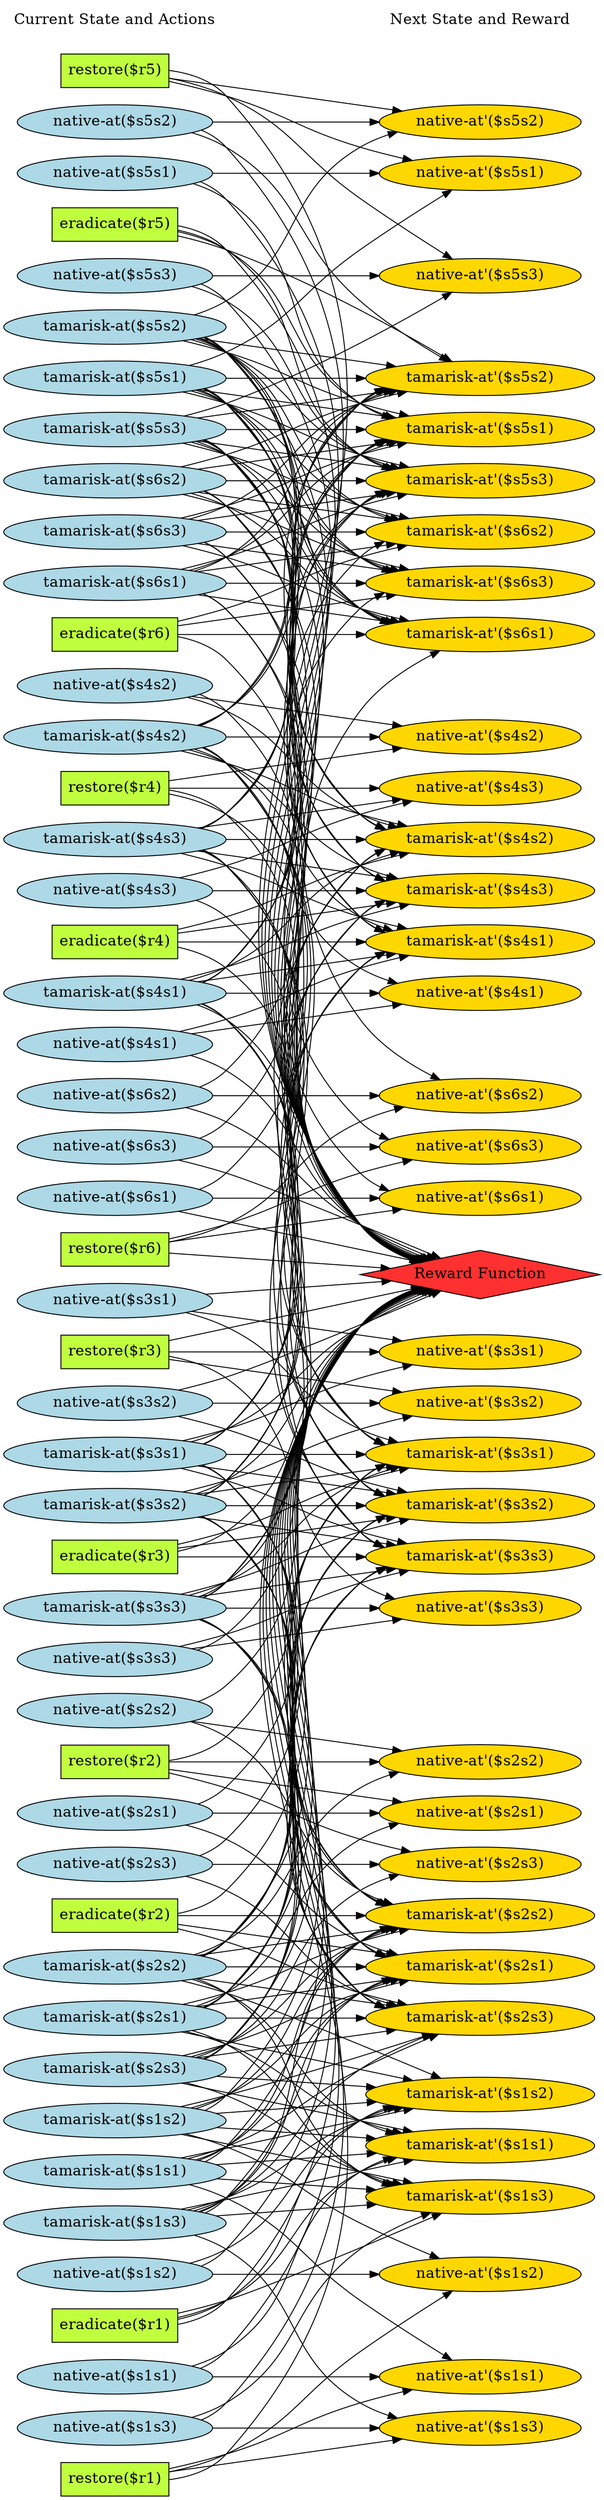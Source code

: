 digraph G {
	graph [bb="0,0,588.92,2653",
		fontname=Helvetica,
		fontsize=16,
		rankdir=LR,
		ranksep=2.00,
		ratio=auto,
		size=600
	];
	node [fontsize=16,
		label="\N"
	];
	{
		graph [rank=same];
		"restore($r4)"		 [color=black,
			fillcolor=olivedrab1,
			height=0.5,
			pos="95.459,1817",
			shape=box,
			style=filled,
			width=1.2778];
		"tamarisk-at($s6s2)"		 [color=black,
			fillcolor=lightblue,
			height=0.51069,
			pos="95.459,2144",
			shape=ellipse,
			style=filled,
			width=2.6517];
		"tamarisk-at($s5s1)"		 [color=black,
			fillcolor=lightblue,
			height=0.51069,
			pos="95.459,2254",
			shape=ellipse,
			style=filled,
			width=2.6517];
		"tamarisk-at($s3s3)"		 [color=black,
			fillcolor=lightblue,
			height=0.51069,
			pos="95.459,946",
			shape=ellipse,
			style=filled,
			width=2.6517];
		"tamarisk-at($s2s1)"		 [color=black,
			fillcolor=lightblue,
			height=0.51069,
			pos="95.459,510",
			shape=ellipse,
			style=filled,
			width=2.6517];
		"tamarisk-at($s2s2)"		 [color=black,
			fillcolor=lightblue,
			height=0.51069,
			pos="95.459,565",
			shape=ellipse,
			style=filled,
			width=2.6517];
		"eradicate($r4)"		 [color=black,
			fillcolor=olivedrab1,
			height=0.5,
			pos="95.459,1654",
			shape=box,
			style=filled,
			width=1.4583];
		"native-at($s1s2)"		 [color=black,
			fillcolor=lightblue,
			height=0.51069,
			pos="95.459,235",
			shape=ellipse,
			style=filled,
			width=2.3374];
		"native-at($s4s1)"		 [color=black,
			fillcolor=lightblue,
			height=0.51069,
			pos="95.459,1545",
			shape=ellipse,
			style=filled,
			width=2.3374];
		"native-at($s2s3)"		 [color=black,
			fillcolor=lightblue,
			height=0.51069,
			pos="95.459,673",
			shape=ellipse,
			style=filled,
			width=2.3374];
		"native-at($s5s2)"		 [color=black,
			fillcolor=lightblue,
			height=0.51069,
			pos="95.459,2527",
			shape=ellipse,
			style=filled,
			width=2.3374];
		"native-at($s6s3)"		 [color=black,
			fillcolor=lightblue,
			height=0.51069,
			pos="95.459,1435",
			shape=ellipse,
			style=filled,
			width=2.3374];
		"restore($r5)"		 [color=black,
			fillcolor=olivedrab1,
			height=0.5,
			pos="95.459,2581",
			shape=box,
			style=filled,
			width=1.2778];
		"tamarisk-at($s6s3)"		 [color=black,
			fillcolor=lightblue,
			height=0.51069,
			pos="95.459,2089",
			shape=ellipse,
			style=filled,
			width=2.6517];
		"tamarisk-at($s5s2)"		 [color=black,
			fillcolor=lightblue,
			height=0.51069,
			pos="95.459,2309",
			shape=ellipse,
			style=filled,
			width=2.6517];
		"tamarisk-at($s1s1)"		 [color=black,
			fillcolor=lightblue,
			height=0.51069,
			pos="95.459,345",
			shape=ellipse,
			style=filled,
			width=2.6517];
		"tamarisk-at($s4s1)"		 [color=black,
			fillcolor=lightblue,
			height=0.51069,
			pos="95.459,1600",
			shape=ellipse,
			style=filled,
			width=2.6517];
		"tamarisk-at($s2s3)"		 [color=black,
			fillcolor=lightblue,
			height=0.51069,
			pos="95.459,455",
			shape=ellipse,
			style=filled,
			width=2.6517];
		"native-at($s3s1)"		 [color=black,
			fillcolor=lightblue,
			height=0.51069,
			pos="95.459,1272",
			shape=ellipse,
			style=filled,
			width=2.3374];
		"eradicate($r5)"		 [color=black,
			fillcolor=olivedrab1,
			height=0.5,
			pos="95.459,2418",
			shape=box,
			style=filled,
			width=1.4583];
		"native-at($s1s3)"		 [color=black,
			fillcolor=lightblue,
			height=0.51069,
			pos="95.459,72",
			shape=ellipse,
			style=filled,
			width=2.3374];
		"native-at($s4s2)"		 [color=black,
			fillcolor=lightblue,
			height=0.51069,
			pos="95.459,1926",
			shape=ellipse,
			style=filled,
			width=2.3374];
		"native-at($s5s3)"		 [color=black,
			fillcolor=lightblue,
			height=0.51069,
			pos="95.459,2364",
			shape=ellipse,
			style=filled,
			width=2.3374];
		"eradicate($r1)"		 [color=black,
			fillcolor=olivedrab1,
			height=0.5,
			pos="95.459,181",
			shape=box,
			style=filled,
			width=1.4583];
		"restore($r2)"		 [color=black,
			fillcolor=olivedrab1,
			height=0.5,
			pos="95.459,782",
			shape=box,
			style=filled,
			width=1.2778];
		"native-at($s6s2)"		 [color=black,
			fillcolor=lightblue,
			height=0.51069,
			pos="95.459,1490",
			shape=ellipse,
			style=filled,
			width=2.3374];
		"restore($r6)"		 [color=black,
			fillcolor=olivedrab1,
			height=0.5,
			pos="95.459,1326",
			shape=box,
			style=filled,
			width=1.2778];
		"tamarisk-at($s5s3)"		 [color=black,
			fillcolor=lightblue,
			height=0.51069,
			pos="95.459,2199",
			shape=ellipse,
			style=filled,
			width=2.6517];
		"Current State and Actions"		 [color=black,
			fillcolor=white,
			height=0.5,
			pos="95.459,2635",
			shape=plaintext,
			style=bold,
			width=2.5139];
		"tamarisk-at($s4s2)"		 [color=black,
			fillcolor=lightblue,
			height=0.51069,
			pos="95.459,1871",
			shape=ellipse,
			style=filled,
			width=2.6517];
		"tamarisk-at($s1s2)"		 [color=black,
			fillcolor=lightblue,
			height=0.51069,
			pos="95.459,400",
			shape=ellipse,
			style=filled,
			width=2.6517];
		"tamarisk-at($s3s1)"		 [color=black,
			fillcolor=lightblue,
			height=0.51069,
			pos="95.459,1109",
			shape=ellipse,
			style=filled,
			width=2.6517];
		"tamarisk-at($s1s3)"		 [color=black,
			fillcolor=lightblue,
			height=0.51069,
			pos="95.459,290",
			shape=ellipse,
			style=filled,
			width=2.6517];
		"eradicate($r6)"		 [color=black,
			fillcolor=olivedrab1,
			height=0.5,
			pos="95.459,1980",
			shape=box,
			style=filled,
			width=1.4583];
		"native-at($s2s1)"		 [color=black,
			fillcolor=lightblue,
			height=0.51069,
			pos="95.459,728",
			shape=ellipse,
			style=filled,
			width=2.3374];
		"native-at($s3s2)"		 [color=black,
			fillcolor=lightblue,
			height=0.51069,
			pos="95.459,1164",
			shape=ellipse,
			style=filled,
			width=2.3374];
		"eradicate($r2)"		 [color=black,
			fillcolor=olivedrab1,
			height=0.5,
			pos="95.459,619",
			shape=box,
			style=filled,
			width=1.4583];
		"native-at($s4s3)"		 [color=black,
			fillcolor=lightblue,
			height=0.51069,
			pos="95.459,1708",
			shape=ellipse,
			style=filled,
			width=2.3374];
		"restore($r1)"		 [color=black,
			fillcolor=olivedrab1,
			height=0.5,
			pos="95.459,18",
			shape=box,
			style=filled,
			width=1.2778];
		"restore($r3)"		 [color=black,
			fillcolor=olivedrab1,
			height=0.5,
			pos="95.459,1218",
			shape=box,
			style=filled,
			width=1.2778];
		"native-at($s6s1)"		 [color=black,
			fillcolor=lightblue,
			height=0.51069,
			pos="95.459,1380",
			shape=ellipse,
			style=filled,
			width=2.3374];
		"tamarisk-at($s4s3)"		 [color=black,
			fillcolor=lightblue,
			height=0.51069,
			pos="95.459,1763",
			shape=ellipse,
			style=filled,
			width=2.6517];
		"tamarisk-at($s6s1)"		 [color=black,
			fillcolor=lightblue,
			height=0.51069,
			pos="95.459,2034",
			shape=ellipse,
			style=filled,
			width=2.6517];
		"tamarisk-at($s3s2)"		 [color=black,
			fillcolor=lightblue,
			height=0.51069,
			pos="95.459,1054",
			shape=ellipse,
			style=filled,
			width=2.6517];
		"native-at($s1s1)"		 [color=black,
			fillcolor=lightblue,
			height=0.51069,
			pos="95.459,127",
			shape=ellipse,
			style=filled,
			width=2.3374];
		"native-at($s2s2)"		 [color=black,
			fillcolor=lightblue,
			height=0.51069,
			pos="95.459,836",
			shape=ellipse,
			style=filled,
			width=2.3374];
		"native-at($s3s3)"		 [color=black,
			fillcolor=lightblue,
			height=0.51069,
			pos="95.459,891",
			shape=ellipse,
			style=filled,
			width=2.3374];
		"native-at($s5s1)"		 [color=black,
			fillcolor=lightblue,
			height=0.51069,
			pos="95.459,2472",
			shape=ellipse,
			style=filled,
			width=2.3374];
		"eradicate($r3)"		 [color=black,
			fillcolor=olivedrab1,
			height=0.5,
			pos="95.459,1000",
			shape=box,
			style=filled,
			width=1.4583];
	}
	{
		graph [rank=same];
		"native-at'($s4s2)"		 [color=black,
			fillcolor=gold1,
			height=0.51069,
			pos="461.92,1872",
			shape=ellipse,
			style=filled,
			width=2.3963];
		"native-at'($s5s3)"		 [color=black,
			fillcolor=gold1,
			height=0.51069,
			pos="461.92,2364",
			shape=ellipse,
			style=filled,
			width=2.3963];
		"tamarisk-at'($s1s2)"		 [color=black,
			fillcolor=gold1,
			height=0.51069,
			pos="461.92,426",
			shape=ellipse,
			style=filled,
			width=2.7106];
		"Next State and Reward"		 [color=black,
			fillcolor=white,
			height=0.5,
			pos="461.92,2635",
			shape=plaintext,
			style=bold,
			width=2.25];
		"Reward Function"		 [color=black,
			fillcolor=firebrick1,
			height=0.72222,
			pos="461.92,1299",
			shape=diamond,
			style=filled,
			width=3.5278];
		"tamarisk-at'($s6s3)"		 [color=black,
			fillcolor=gold1,
			height=0.51069,
			pos="461.92,2034",
			shape=ellipse,
			style=filled,
			width=2.7106];
		"native-at'($s1s3)"		 [color=black,
			fillcolor=gold1,
			height=0.51069,
			pos="461.92,72",
			shape=ellipse,
			style=filled,
			width=2.3963];
		"tamarisk-at'($s4s1)"		 [color=black,
			fillcolor=gold1,
			height=0.51069,
			pos="461.92,1652",
			shape=ellipse,
			style=filled,
			width=2.7106];
		"tamarisk-at'($s2s3)"		 [color=black,
			fillcolor=gold1,
			height=0.51069,
			pos="461.92,508",
			shape=ellipse,
			style=filled,
			width=2.7106];
		"tamarisk-at'($s5s2)"		 [color=black,
			fillcolor=gold1,
			height=0.51069,
			pos="461.92,2254",
			shape=ellipse,
			style=filled,
			width=2.7106];
		"native-at'($s3s1)"		 [color=black,
			fillcolor=gold1,
			height=0.51069,
			pos="461.92,1219",
			shape=ellipse,
			style=filled,
			width=2.3963];
		"native-at'($s4s3)"		 [color=black,
			fillcolor=gold1,
			height=0.51069,
			pos="461.92,1817",
			shape=ellipse,
			style=filled,
			width=2.3963];
		"native-at'($s6s1)"		 [color=black,
			fillcolor=gold1,
			height=0.51069,
			pos="461.92,1380",
			shape=ellipse,
			style=filled,
			width=2.3963];
		"tamarisk-at'($s1s3)"		 [color=black,
			fillcolor=gold1,
			height=0.51069,
			pos="461.92,316",
			shape=ellipse,
			style=filled,
			width=2.7106];
		"tamarisk-at'($s3s1)"		 [color=black,
			fillcolor=gold1,
			height=0.51069,
			pos="461.92,1109",
			shape=ellipse,
			style=filled,
			width=2.7106];
		"tamarisk-at'($s5s3)"		 [color=black,
			fillcolor=gold1,
			height=0.51069,
			pos="461.92,2144",
			shape=ellipse,
			style=filled,
			width=2.7106];
		"native-at'($s3s2)"		 [color=black,
			fillcolor=gold1,
			height=0.51069,
			pos="461.92,1164",
			shape=ellipse,
			style=filled,
			width=2.3963];
		"tamarisk-at'($s4s2)"		 [color=black,
			fillcolor=gold1,
			height=0.51069,
			pos="461.92,1762",
			shape=ellipse,
			style=filled,
			width=2.7106];
		"native-at'($s2s1)"		 [color=black,
			fillcolor=gold1,
			height=0.51069,
			pos="461.92,728",
			shape=ellipse,
			style=filled,
			width=2.3963];
		"native-at'($s5s1)"		 [color=black,
			fillcolor=gold1,
			height=0.51069,
			pos="461.92,2472",
			shape=ellipse,
			style=filled,
			width=2.3963];
		"native-at'($s3s3)"		 [color=black,
			fillcolor=gold1,
			height=0.51069,
			pos="461.92,944",
			shape=ellipse,
			style=filled,
			width=2.3963];
		"native-at'($s6s2)"		 [color=black,
			fillcolor=gold1,
			height=0.51069,
			pos="461.92,1490",
			shape=ellipse,
			style=filled,
			width=2.3963];
		"tamarisk-at'($s2s1)"		 [color=black,
			fillcolor=gold1,
			height=0.51069,
			pos="461.92,563",
			shape=ellipse,
			style=filled,
			width=2.7106];
		"tamarisk-at'($s4s3)"		 [color=black,
			fillcolor=gold1,
			height=0.51069,
			pos="461.92,1707",
			shape=ellipse,
			style=filled,
			width=2.7106];
		"native-at'($s2s2)"		 [color=black,
			fillcolor=gold1,
			height=0.51069,
			pos="461.92,783",
			shape=ellipse,
			style=filled,
			width=2.3963];
		"tamarisk-at'($s3s2)"		 [color=black,
			fillcolor=gold1,
			height=0.51069,
			pos="461.92,1054",
			shape=ellipse,
			style=filled,
			width=2.7106];
		"native-at'($s1s1)"		 [color=black,
			fillcolor=gold1,
			height=0.51069,
			pos="461.92,127",
			shape=ellipse,
			style=filled,
			width=2.3963];
		"tamarisk-at'($s6s1)"		 [color=black,
			fillcolor=gold1,
			height=0.51069,
			pos="461.92,1979",
			shape=ellipse,
			style=filled,
			width=2.7106];
		"native-at'($s5s2)"		 [color=black,
			fillcolor=gold1,
			height=0.51069,
			pos="461.92,2527",
			shape=ellipse,
			style=filled,
			width=2.3963];
		"native-at'($s6s3)"		 [color=black,
			fillcolor=gold1,
			height=0.51069,
			pos="461.92,1435",
			shape=ellipse,
			style=filled,
			width=2.3963];
		"tamarisk-at'($s2s2)"		 [color=black,
			fillcolor=gold1,
			height=0.51069,
			pos="461.92,618",
			shape=ellipse,
			style=filled,
			width=2.7106];
		"tamarisk-at'($s1s1)"		 [color=black,
			fillcolor=gold1,
			height=0.51069,
			pos="461.92,371",
			shape=ellipse,
			style=filled,
			width=2.7106];
		"tamarisk-at'($s5s1)"		 [color=black,
			fillcolor=gold1,
			height=0.51069,
			pos="461.92,2199",
			shape=ellipse,
			style=filled,
			width=2.7106];
		"native-at'($s2s3)"		 [color=black,
			fillcolor=gold1,
			height=0.51069,
			pos="461.92,673",
			shape=ellipse,
			style=filled,
			width=2.3963];
		"tamarisk-at'($s6s2)"		 [color=black,
			fillcolor=gold1,
			height=0.51069,
			pos="461.92,2089",
			shape=ellipse,
			style=filled,
			width=2.7106];
		"native-at'($s4s1)"		 [color=black,
			fillcolor=gold1,
			height=0.51069,
			pos="461.92,1597",
			shape=ellipse,
			style=filled,
			width=2.3963];
		"tamarisk-at'($s3s3)"		 [color=black,
			fillcolor=gold1,
			height=0.51069,
			pos="461.92,999",
			shape=ellipse,
			style=filled,
			width=2.7106];
		"native-at'($s1s2)"		 [color=black,
			fillcolor=gold1,
			height=0.51069,
			pos="461.92,235",
			shape=ellipse,
			style=filled,
			width=2.3963];
	}
	"restore($r4)" -> "native-at'($s4s2)"	 [color=black,
		pos="e,391.02,1861.5 141.51,1823.8 201.18,1832.8 307.4,1848.8 380.88,1859.9",
		style=solid];
	"restore($r4)" -> "Reward Function"	 [pos="e,401.98,1312.8 141.83,1813.1 159.1,1809.4 177.76,1802.6 190.92,1790 338.37,1648.3 196.71,1503.7 334.92,1353 350.26,1336.3 371.67,\
1324.5 392.48,1316.3"];
	"restore($r4)" -> "native-at'($s4s3)"	 [color=black,
		pos="e,375.35,1817 141.51,1817 197.08,1817 293.05,1817 365.32,1817",
		style=solid];
	"restore($r4)" -> "native-at'($s4s1)"	 [color=black,
		pos="e,385.67,1605.6 141.94,1809.6 158.25,1805.5 176.23,1799.3 190.92,1790 273.08,1737.8 251.23,1674.7 334.92,1625 347.36,1617.6 361.55,\
1612.2 375.81,1608.2",
		style=solid];
	"tamarisk-at($s6s2)" -> "Reward Function"	 [pos="e,399.08,1312.3 168.52,2132 176.95,2128.1 184.73,2122.9 190.92,2116 422.23,1859.9 118.94,1622.2 334.92,1353 348.74,1335.8 369.1,\
1323.9 389.44,1315.9"];
	"tamarisk-at($s6s2)" -> "tamarisk-at'($s6s3)"	 [color=black,
		pos="e,393.45,2047.2 150.12,2128.8 163.5,2124.8 177.78,2120.4 190.92,2116 255.73,2094.3 269.4,2081.5 334.92,2062 350.48,2057.4 367.33,\
2053.1 383.49,2049.4",
		style=solid];
	"tamarisk-at($s6s2)" -> "tamarisk-at'($s5s2)"	 [color=black,
		pos="e,393.45,2240.8 150.12,2159.2 163.5,2163.2 177.78,2167.6 190.92,2172 255.73,2193.7 269.4,2206.5 334.92,2226 350.48,2230.6 367.33,\
2234.9 383.49,2238.6",
		style=solid];
	"tamarisk-at($s6s2)" -> "tamarisk-at'($s5s3)"	 [color=black,
		pos="e,364.05,2144 191.27,2144 241.09,2144 302.35,2144 353.88,2144",
		style=solid];
	"tamarisk-at($s6s2)" -> "native-at'($s6s2)"	 [color=black,
		pos="e,420.24,1506.2 167.6,2131.8 176.27,2127.9 184.37,2122.8 190.92,2116 365.67,1935.9 186.76,1772.6 334.92,1570 354.14,1543.7 384.86,\
1524 411.15,1510.7",
		style=solid];
	"tamarisk-at($s6s2)" -> "tamarisk-at'($s6s1)"	 [color=black,
		pos="e,384.9,1990.4 156.67,2129.7 168.33,2125.9 180.23,2121.4 190.92,2116 262.55,2079.8 262.07,2040.7 334.92,2007 347.44,2001.2 361.22,\
1996.6 374.94,1992.9",
		style=solid];
	"tamarisk-at($s6s2)" -> "tamarisk-at'($s5s1)"	 [color=black,
		pos="e,385.13,2187.6 171.09,2155.3 230.27,2164.2 313.05,2176.7 374.99,2186",
		style=solid];
	"tamarisk-at($s6s2)" -> "tamarisk-at'($s6s2)"	 [color=black,
		pos="e,385.13,2100.4 171.09,2132.7 230.27,2123.8 313.05,2111.3 374.99,2102",
		style=solid];
	"tamarisk-at($s5s1)" -> "Reward Function"	 [pos="e,398.84,1312.1 168.67,2242.1 177.07,2238.2 184.81,2232.9 190.92,2226 451.12,1931.1 92.36,1662.5 334.92,1353 348.54,1335.6 368.85,\
1323.7 389.2,1315.7"];
	"tamarisk-at($s5s1)" -> "tamarisk-at'($s6s3)"	 [color=black,
		pos="e,380.07,2044 160.6,2240.3 171.18,2236.6 181.7,2231.9 190.92,2226 272.62,2173.7 251.45,2111.4 334.92,2062 345.72,2055.6 357.83,2050.7 \
370.16,2046.9",
		style=solid];
	"tamarisk-at($s5s1)" -> "tamarisk-at'($s4s1)"	 [color=black,
		pos="e,371.41,1659.1 167.6,2241.8 176.27,2237.9 184.37,2232.8 190.92,2226 365.67,2045.9 154.02,1853.9 334.92,1680 342.71,1672.5 352.04,\
1666.8 362.05,1662.6",
		style=solid];
	"tamarisk-at($s5s1)" -> "tamarisk-at'($s5s2)"	 [color=black,
		pos="e,364.05,2254 191.27,2254 241.09,2254 302.35,2254 353.88,2254",
		style=solid];
	"tamarisk-at($s5s1)" -> "tamarisk-at'($s5s3)"	 [color=black,
		pos="e,393.45,2157.2 150.12,2238.8 163.5,2234.8 177.78,2230.4 190.92,2226 255.73,2204.3 269.4,2191.5 334.92,2172 350.48,2167.4 367.33,\
2163.1 383.49,2159.4",
		style=solid];
	"tamarisk-at($s5s1)" -> "tamarisk-at'($s4s2)"	 [color=black,
		pos="e,372.56,1769.4 166.74,2241.6 175.65,2237.8 184.04,2232.7 190.92,2226 337.43,2083.9 183.56,1926.9 334.92,1790 343.06,1782.6 352.7,\
1777.1 362.97,1772.9",
		style=solid];
	"tamarisk-at($s5s1)" -> "native-at'($s5s1)"	 [color=black,
		pos="e,432.49,2454.6 156.67,2268.3 168.33,2272.1 180.23,2276.6 190.92,2282 262.55,2318.2 269.11,2345 334.92,2391 364.29,2411.5 398.54,\
2433.4 423.91,2449.2",
		style=solid];
	"tamarisk-at($s5s1)" -> "tamarisk-at'($s4s3)"	 [color=black,
		pos="e,371.96,1714.2 167.43,2241.6 176.13,2237.8 184.28,2232.7 190.92,2226 351.49,2065 168.85,1890.4 334.92,1735 342.87,1727.6 352.35,\
1721.9 362.49,1717.7",
		style=solid];
	"tamarisk-at($s5s1)" -> "tamarisk-at'($s6s1)"	 [color=black,
		pos="e,377.16,1988.1 162.8,2240.8 172.79,2237.1 182.54,2232.2 190.92,2226 284.45,2156.6 239.03,2073.1 334.92,2007 344.72,2000.2 355.88,\
1995.1 367.41,1991.1",
		style=solid];
	"tamarisk-at($s5s1)" -> "tamarisk-at'($s5s1)"	 [color=black,
		pos="e,385.13,2210.4 171.09,2242.7 230.27,2233.8 313.05,2221.3 374.99,2212",
		style=solid];
	"tamarisk-at($s5s1)" -> "tamarisk-at'($s6s2)"	 [color=black,
		pos="e,384.9,2100.4 156.67,2239.7 168.33,2235.9 180.23,2231.4 190.92,2226 262.55,2189.8 262.07,2150.7 334.92,2117 347.44,2111.2 361.22,\
2106.6 374.94,2102.9",
		style=solid];
	"tamarisk-at($s3s3)" -> "Reward Function"	 [pos="e,404.77,1284.6 165.76,958.67 174.81,962.3 183.5,966.98 190.92,973 297.42,1059.5 233.78,1153.3 334.92,1246 351.91,1261.6 374.15,\
1273 395.2,1281.1"];
	"tamarisk-at($s3s3)" -> "tamarisk-at'($s4s1)"	 [color=black,
		pos="e,371.07,1645.3 169.23,957.81 177.33,961.59 184.84,966.54 190.92,973 394,1188.8 125.49,1414.4 334.92,1624 342.48,1631.6 351.6,1637.3 \
361.44,1641.6",
		style=solid];
	"tamarisk-at($s3s3)" -> "tamarisk-at'($s2s3)"	 [color=black,
		pos="e,373.21,515.67 166.01,933.58 175.14,929.71 183.78,924.64 190.92,918 323.77,794.42 197.85,654.88 334.92,536 343.28,528.75 353.1,\
523.25 363.51,519.11",
		style=solid];
	"tamarisk-at($s3s3)" -> "tamarisk-at'($s3s1)"	 [color=black,
		pos="e,384.92,1097.6 157.66,959.95 169,963.52 180.53,967.84 190.92,973 262.57,1008.6 262.24,1047.6 334.92,1081 347.45,1086.8 361.24,1091.4 \
374.96,1095.1",
		style=solid];
	"tamarisk-at($s3s3)" -> "tamarisk-at'($s4s2)"	 [color=black,
		pos="e,370.49,1755.4 169.42,957.63 177.49,961.44 184.94,966.45 190.92,973 422.95,1227.3 95.398,1486.8 334.92,1734 342.3,1741.6 351.27,\
1747.4 360.98,1751.7",
		style=solid];
	"tamarisk-at($s3s3)" -> "native-at'($s3s3)"	 [color=black,
		pos="e,375.61,944.47 191.27,945.48 244.86,945.19 311.68,944.82 365.4,944.52",
		style=solid];
	"tamarisk-at($s3s3)" -> "tamarisk-at'($s2s1)"	 [color=black,
		pos="e,373.96,571.07 165.21,933.43 174.55,929.58 183.47,924.56 190.92,918 310.09,813.04 212.17,691.75 334.92,591 343.63,583.85 353.77,\
578.43 364.46,574.34",
		style=solid];
	"tamarisk-at($s3s3)" -> "tamarisk-at'($s4s3)"	 [color=black,
		pos="e,370.61,1700.3 169.33,957.71 177.42,961.51 184.89,966.49 190.92,973 408.45,1208 110.46,1450.6 334.92,1679 342.36,1686.6 351.36,\
1692.3 361.08,1696.6",
		style=solid];
	"tamarisk-at($s3s3)" -> "tamarisk-at'($s3s2)"	 [color=black,
		pos="e,393.79,1040.8 151.61,961.02 164.56,964.75 178.27,968.87 190.92,973 255.75,994.16 269.49,1006.8 334.92,1026 350.59,1030.6 367.55,\
1034.9 383.79,1038.6",
		style=solid];
	"tamarisk-at($s3s3)" -> "tamarisk-at'($s2s2)"	 [color=black,
		pos="e,375.16,626.56 164.31,933.13 173.88,929.33 183.11,924.39 190.92,918 296.76,831.35 226.13,728.92 334.92,646 344.02,639.07 354.5,\
633.78 365.44,629.77",
		style=solid];
	"tamarisk-at($s3s3)" -> "tamarisk-at'($s3s3)"	 [color=black,
		pos="e,384.12,987.83 172.42,957.05 231.21,965.6 312.68,977.44 374.06,986.37",
		style=solid];
	"tamarisk-at($s2s1)" -> "tamarisk-at'($s1s2)"	 [color=black,
		pos="e,399.41,440.18 157.46,495.94 221.36,481.21 321.64,458.1 389.27,442.51",
		style=solid];
	"tamarisk-at($s2s1)" -> "Reward Function"	 [pos="e,398.59,1285.9 168.43,522.07 176.87,526.01 184.68,531.19 190.92,538 407.83,774.77 131.35,997.66 334.92,1246 348.75,1262.9 368.9,\
1274.5 389.04,1282.4"];
	"tamarisk-at($s2s1)" -> "tamarisk-at'($s2s3)"	 [color=black,
		pos="e,364.37,508.53 191.27,509.48 241.19,509.21 302.59,508.87 354.19,508.59",
		style=solid];
	"tamarisk-at($s2s1)" -> "tamarisk-at'($s1s3)"	 [color=black,
		pos="e,381.92,326.64 158.69,496.16 169.82,492.42 181.01,487.76 190.92,482 267.57,437.48 256.76,385.83 334.92,344 346.41,337.85 359.19,\
333.05 372.07,329.3",
		style=solid];
	"tamarisk-at($s2s1)" -> "tamarisk-at'($s3s1)"	 [color=black,
		pos="e,371.42,1101.9 167.59,522.2 176.27,526.11 184.36,531.25 190.92,538 364.89,717.08 154.83,908.07 334.92,1081 342.72,1088.5 352.05,\
1094.1 362.06,1098.4",
		style=solid];
	"tamarisk-at($s2s1)" -> "native-at'($s2s1)"	 [color=black,
		pos="e,385.73,719.3 160.07,523.54 170.83,527.3 181.54,532.04 190.92,538 272.22,589.67 251.87,651.18 334.92,700 347.4,707.33 361.6,712.75 \
375.86,716.75",
		style=solid];
	"tamarisk-at($s2s1)" -> "tamarisk-at'($s2s1)"	 [color=black,
		pos="e,384.12,551.83 172.42,521.05 231.21,529.6 312.68,541.44 374.06,550.37",
		style=solid];
	"tamarisk-at($s2s1)" -> "tamarisk-at'($s3s2)"	 [color=black,
		pos="e,371.97,1046.8 167.42,522.37 176.12,526.26 184.27,531.34 190.92,538 350.72,698 169.65,871.65 334.92,1026 342.88,1033.4 352.36,1039.1 \
362.5,1043.3",
		style=solid];
	"tamarisk-at($s2s1)" -> "tamarisk-at'($s2s2)"	 [color=black,
		pos="e,393.82,604.76 149.58,525.16 163.11,529.18 177.59,533.62 190.92,538 255.57,559.23 269.57,571.03 334.92,590 350.6,594.55 367.57,\
598.78 383.81,602.51",
		style=solid];
	"tamarisk-at($s2s1)" -> "tamarisk-at'($s1s1)"	 [color=black,
		pos="e,388.5,383.14 153.67,495.39 166.14,491.56 179.13,487.06 190.92,482 258.8,452.86 266.07,425.77 334.92,399 348.66,393.66 363.67,389.21 \
378.38,385.55",
		style=solid];
	"tamarisk-at($s2s1)" -> "tamarisk-at'($s3s3)"	 [color=black,
		pos="e,372.57,991.59 166.73,522.37 175.64,526.25 184.04,531.34 190.92,538 336.66,679.03 184.36,835.12 334.92,971 343.07,978.36 352.72,\
983.92 362.99,988.11",
		style=solid];
	"tamarisk-at($s2s2)" -> "tamarisk-at'($s1s2)"	 [color=black,
		pos="e,422.94,443.05 150.71,549.95 163.95,545.99 178.01,541.55 190.92,537 270.27,509.01 360.27,470.64 413.72,447.12",
		style=solid];
	"tamarisk-at($s2s2)" -> "Reward Function"	 [pos="e,399.07,1285.9 169.24,576.8 177.34,580.59 184.84,585.54 190.92,592 394.78,808.85 144.4,1017.3 334.92,1246 348.95,1262.8 369.26,\
1274.4 389.49,1282.4"];
	"tamarisk-at($s2s2)" -> "tamarisk-at'($s2s3)"	 [color=black,
		pos="e,386.34,519.66 170.21,553.47 229.82,544.14 313.76,531.02 376.13,521.26",
		style=solid];
	"tamarisk-at($s2s2)" -> "tamarisk-at'($s1s3)"	 [color=black,
		pos="e,378.23,325.55 162,551.58 172.19,547.84 182.22,543.07 190.92,537 278.7,475.78 245.06,402.13 334.92,344 345.16,337.37 356.75,332.3 \
368.64,328.42",
		style=solid];
	"tamarisk-at($s2s2)" -> "tamarisk-at'($s3s1)"	 [color=black,
		pos="e,371.97,1101.8 168.34,577 176.69,580.75 184.5,585.63 190.92,592 351.76,751.56 169.39,926.31 334.92,1081 342.88,1088.4 352.36,1094.1 \
362.5,1098.3",
		style=solid];
	"tamarisk-at($s2s2)" -> "tamarisk-at'($s2s1)"	 [color=black,
		pos="e,364.37,563.53 191.27,564.48 241.19,564.21 302.59,563.87 354.19,563.59",
		style=solid];
	"tamarisk-at($s2s2)" -> "native-at'($s2s2)"	 [color=black,
		pos="e,385.71,774.33 161.57,578.3 171.82,581.86 181.98,586.36 190.92,592 272.67,643.58 251.66,705.89 334.92,755 347.39,762.35 361.58,\
767.78 375.84,771.78",
		style=solid];
	"tamarisk-at($s2s2)" -> "tamarisk-at'($s3s2)"	 [color=black,
		pos="e,372.57,1046.6 168.14,577.21 176.52,580.92 184.39,585.74 190.92,592 337.61,732.66 184.1,889.79 334.92,1026 343.07,1033.4 352.71,\
1038.9 362.98,1043.1",
		style=solid];
	"tamarisk-at($s2s2)" -> "tamarisk-at'($s2s2)"	 [color=black,
		pos="e,384.12,606.83 172.42,576.05 231.21,584.6 312.68,596.44 374.06,605.37",
		style=solid];
	"tamarisk-at($s2s2)" -> "tamarisk-at'($s1s1)"	 [color=black,
		pos="e,381.92,381.64 158.69,551.16 169.82,547.42 181.01,542.76 190.92,537 267.57,492.48 256.76,440.83 334.92,399 346.41,392.85 359.19,\
388.05 372.07,384.3",
		style=solid];
	"tamarisk-at($s2s2)" -> "tamarisk-at'($s3s3)"	 [color=black,
		pos="e,373.23,991.31 167.41,577.26 176.01,580.97 184.14,585.77 190.92,592 323.61,713.91 198.64,853.11 334.92,971 343.29,978.24 353.12,\
983.73 363.53,987.87",
		style=solid];
	"eradicate($r4)" -> "Reward Function"	 [pos="e,405.7,1313.5 148.1,1647.1 163.12,1643.2 178.74,1636.9 190.92,1627 297.66,1540.2 233.88,1446.4 334.92,1353 352.2,1337 374.93,1325.3 \
396.32,1317"];
	"eradicate($r4)" -> "tamarisk-at'($s4s1)"	 [color=black,
		pos="e,364.08,1652.5 148.29,1653.7 201.57,1653.4 286.06,1653 353.79,1652.6",
		style=solid];
	"eradicate($r4)" -> "tamarisk-at'($s4s2)"	 [color=black,
		pos="e,393.79,1748.8 148.15,1668 162.09,1672 177.14,1676.5 190.92,1681 255.75,1702.2 269.49,1714.8 334.92,1734 350.59,1738.6 367.55,1742.9 \
383.79,1746.6",
		style=solid];
	"eradicate($r4)" -> "tamarisk-at'($s4s3)"	 [color=black,
		pos="e,384.17,1695.8 148.29,1661.5 207.01,1670.1 303.67,1684.1 373.99,1694.4",
		style=solid];
	"native-at($s1s2)" -> "tamarisk-at'($s1s2)"	 [color=black,
		pos="e,382.32,415.33 155.65,247.95 167.75,251.84 180.09,256.79 190.92,263 267.02,306.64 257.35,357.03 334.92,398 346.52,404.13 359.42,\
408.92 372.4,412.66",
		style=solid];
	"native-at($s1s2)" -> "Reward Function"	 [pos="e,397.37,1286.1 165.49,245.26 175.15,249.4 184.09,255.11 190.92,263 480.09,596.69 64.53,896.92 334.92,1246 348.15,1263.1 367.92,\
1274.7 387.89,1282.6"];
	"native-at($s1s2)" -> "native-at'($s1s2)"	 [color=black,
		pos="e,375.59,235 179.62,235 234.91,235 307.69,235 365.37,235",
		style=solid];
	"native-at($s4s1)" -> "Reward Function"	 [pos="e,410.68,1314.7 157.62,1532.4 169.2,1528.5 180.83,1523.5 190.92,1517 272.62,1464.7 256.4,1410 334.92,1353 354.8,1338.6 379.14,1327 \
401.1,1318.3"];
	"native-at($s4s1)" -> "tamarisk-at'($s4s1)"	 [color=black,
		pos="e,394.16,1638.8 147.59,1559.6 161.68,1563.8 176.93,1568.5 190.92,1573 255.49,1594 269.66,1605.3 334.92,1624 350.7,1628.5 367.78,\
1632.8 384.11,1636.5",
		style=solid];
	"native-at($s4s1)" -> "native-at'($s4s1)"	 [color=black,
		pos="e,389.76,1586.8 166.3,1555 227.22,1563.7 315.63,1576.3 379.7,1585.4",
		style=solid];
	"native-at($s2s3)" -> "Reward Function"	 [pos="e,399.81,1285.6 164.26,683.76 174.18,687.82 183.53,693.39 190.92,701 365.41,880.78 170.57,1056.9 334.92,1246 349.37,1262.6 369.9,\
1274.2 390.2,1282.1"];
	"native-at($s2s3)" -> "tamarisk-at'($s2s3)"	 [color=black,
		pos="e,384.87,519.33 155.2,659.9 167.33,656.18 179.79,651.59 190.92,646 262.89,609.86 261.9,569.98 334.92,536 347.43,530.18 361.2,525.54 \
374.92,521.85",
		style=solid];
	"native-at($s2s3)" -> "native-at'($s2s3)"	 [color=black,
		pos="e,375.59,673 179.62,673 234.91,673 307.69,673 365.37,673",
		style=solid];
	"native-at($s5s2)" -> "Reward Function"	 [pos="e,397.79,1312 166.11,2516.7 175.56,2512.5 184.28,2506.8 190.92,2499 523.11,2107.6 26.115,1763.1 334.92,1353 348.08,1335.5 368.04,\
1323.6 388.22,1315.6"];
	"native-at($s5s2)" -> "tamarisk-at'($s5s2)"	 [color=black,
		pos="e,429.81,2271.4 157.09,2514.5 168.84,2510.6 180.67,2505.5 190.92,2499 272.22,2447.3 262.07,2400 334.92,2337 361.67,2313.8 395.27,\
2292 421.05,2276.6",
		style=solid];
	"native-at($s5s2)" -> "native-at'($s5s2)"	 [color=black,
		pos="e,375.59,2527 179.62,2527 234.91,2527 307.69,2527 365.37,2527",
		style=solid];
	"native-at($s6s3)" -> "Reward Function"	 [pos="e,420.2,1316.7 148.21,1420.6 162.16,1416.5 177.19,1411.8 190.92,1407 268.75,1380 357.08,1343.5 410.89,1320.6"];
	"native-at($s6s3)" -> "tamarisk-at'($s6s3)"	 [color=black,
		pos="e,371.42,2026.9 164.25,1445.8 174.18,1449.8 183.53,1455.4 190.92,1463 364.89,1642.1 154.83,1833.1 334.92,2006 342.72,2013.5 352.05,\
2019.1 362.06,2023.4",
		style=solid];
	"native-at($s6s3)" -> "native-at'($s6s3)"	 [color=black,
		pos="e,375.59,1435 179.62,1435 234.91,1435 307.69,1435 365.37,1435",
		style=solid];
	"restore($r5)" -> "native-at'($s5s3)"	 [color=black,
		pos="e,432.49,2381.4 141.46,2571.8 157.55,2567.5 175.51,2561.7 190.92,2554 262.73,2518.1 269.11,2491 334.92,2445 364.29,2424.5 398.54,\
2402.6 423.91,2386.8",
		style=solid];
	"restore($r5)" -> "Reward Function"	 [pos="e,397.74,1312 141.71,2578.6 159.6,2575.3 178.75,2568.3 190.92,2554 539.65,2144.9 12.738,1783.4 334.92,1353 348.03,1335.5 367.98,\
1323.6 388.16,1315.5"];
	"restore($r5)" -> "native-at'($s5s1)"	 [color=black,
		pos="e,397.34,2484.3 141.85,2568.8 157.48,2564.4 175.05,2559.2 190.92,2554 255.83,2532.6 269.4,2519.5 334.92,2500 351.71,2495 369.99,\
2490.5 387.29,2486.5",
		style=solid];
	"restore($r5)" -> "native-at'($s5s2)"	 [color=black,
		pos="e,390.68,2537.4 141.51,2574.3 201.09,2565.5 307.08,2549.8 380.54,2538.9",
		style=solid];
	"tamarisk-at($s6s3)" -> "Reward Function"	 [pos="e,399.54,1312.3 168.43,2076.9 176.87,2073 184.68,2067.8 190.92,2061 407.83,1824.2 132.19,1602 334.92,1353 348.99,1335.7 369.63,1323.8 \
390.15,1315.8"];
	"tamarisk-at($s6s3)" -> "tamarisk-at'($s6s3)"	 [color=black,
		pos="e,385.13,2045.4 171.09,2077.7 230.27,2068.8 313.05,2056.3 374.99,2047",
		style=solid];
	"tamarisk-at($s6s3)" -> "tamarisk-at'($s5s2)"	 [color=black,
		pos="e,384.9,2242.6 156.67,2103.3 168.33,2107.1 180.23,2111.6 190.92,2117 262.55,2153.2 262.07,2192.3 334.92,2226 347.44,2231.8 361.22,\
2236.4 374.94,2240.1",
		style=solid];
	"tamarisk-at($s6s3)" -> "tamarisk-at'($s5s3)"	 [color=black,
		pos="e,385.13,2132.6 171.09,2100.3 230.27,2109.2 313.05,2121.7 374.99,2131",
		style=solid];
	"tamarisk-at($s6s3)" -> "tamarisk-at'($s6s1)"	 [color=black,
		pos="e,393.45,1992.2 150.12,2073.8 163.5,2069.8 177.78,2065.4 190.92,2061 255.73,2039.3 269.4,2026.5 334.92,2007 350.48,2002.4 367.33,\
1998.1 383.49,1994.4",
		style=solid];
	"tamarisk-at($s6s3)" -> "native-at'($s6s3)"	 [color=black,
		pos="e,378.35,1439.7 167.73,2076.9 176.39,2073 184.44,2067.8 190.92,2061 379.15,1862.7 139.92,1654.6 334.92,1463 344.34,1453.7 356.11,\
1447.3 368.65,1442.8",
		style=solid];
	"tamarisk-at($s6s3)" -> "tamarisk-at'($s5s1)"	 [color=black,
		pos="e,393.45,2185.8 150.12,2104.2 163.5,2108.2 177.78,2112.6 190.92,2117 255.73,2138.7 269.4,2151.5 334.92,2171 350.48,2175.6 367.33,\
2179.9 383.49,2183.6",
		style=solid];
	"tamarisk-at($s6s3)" -> "tamarisk-at'($s6s2)"	 [color=black,
		pos="e,364.05,2089 191.27,2089 241.09,2089 302.35,2089 353.88,2089",
		style=solid];
	"tamarisk-at($s5s2)" -> "Reward Function"	 [pos="e,398.42,1312.1 168.73,2297.2 177.12,2293.2 184.84,2288 190.92,2281 465.59,1966.7 79.041,1682.7 334.92,1353 348.4,1335.6 368.55,\
1323.8 388.81,1315.7"];
	"tamarisk-at($s5s2)" -> "tamarisk-at'($s6s3)"	 [color=black,
		pos="e,377.16,2043.1 162.8,2295.8 172.79,2292.1 182.54,2287.2 190.92,2281 284.45,2211.6 239.03,2128.1 334.92,2062 344.72,2055.2 355.88,\
2050.1 367.41,2046.1",
		style=solid];
	"tamarisk-at($s5s2)" -> "tamarisk-at'($s4s1)"	 [color=black,
		pos="e,371.22,1658.9 167.74,2296.9 176.39,2293 184.45,2287.8 190.92,2281 379.93,2081.7 139.1,1872.6 334.92,1680 342.55,1672.5 351.71,\
1666.8 361.57,1662.5",
		style=solid];
	"tamarisk-at($s5s2)" -> "tamarisk-at'($s5s2)"	 [color=black,
		pos="e,385.13,2265.4 171.09,2297.7 230.27,2288.8 313.05,2276.3 374.99,2267",
		style=solid];
	"tamarisk-at($s5s2)" -> "tamarisk-at'($s5s3)"	 [color=black,
		pos="e,384.9,2155.4 156.67,2294.7 168.33,2290.9 180.23,2286.4 190.92,2281 262.55,2244.8 262.07,2205.7 334.92,2172 347.44,2166.2 361.22,\
2161.6 374.94,2157.9",
		style=solid];
	"tamarisk-at($s5s2)" -> "tamarisk-at'($s4s2)"	 [color=black,
		pos="e,371.96,1769.2 167.43,2296.6 176.13,2292.8 184.28,2287.7 190.92,2281 351.49,2120 168.85,1945.4 334.92,1790 342.87,1782.6 352.35,\
1776.9 362.49,1772.7",
		style=solid];
	"tamarisk-at($s5s2)" -> "tamarisk-at'($s4s3)"	 [color=black,
		pos="e,371.41,1714.1 167.6,2296.8 176.27,2292.9 184.37,2287.8 190.92,2281 365.67,2100.9 154.02,1908.9 334.92,1735 342.71,1727.5 352.04,\
1721.8 362.05,1717.6",
		style=solid];
	"tamarisk-at($s5s2)" -> "tamarisk-at'($s6s1)"	 [color=black,
		pos="e,375.14,1987.5 164.32,2296.2 173.9,2292.3 183.12,2287.4 190.92,2281 297.23,2193.7 225.63,2090.6 334.92,2007 344.01,2000.1 354.48,\
1994.8 365.42,1990.7",
		style=solid];
	"tamarisk-at($s5s2)" -> "native-at'($s5s2)"	 [color=black,
		pos="e,385.73,2518.3 160.07,2322.5 170.83,2326.3 181.54,2331 190.92,2337 272.22,2388.7 251.87,2450.2 334.92,2499 347.4,2506.3 361.6,2511.8 \
375.86,2515.7",
		style=solid];
	"tamarisk-at($s5s2)" -> "tamarisk-at'($s5s1)"	 [color=black,
		pos="e,393.45,2212.2 150.12,2293.8 163.5,2289.8 177.78,2285.4 190.92,2281 255.73,2259.3 269.4,2246.5 334.92,2227 350.48,2222.4 367.33,\
2218.1 383.49,2214.4",
		style=solid];
	"tamarisk-at($s5s2)" -> "tamarisk-at'($s6s2)"	 [color=black,
		pos="e,380.07,2099 160.6,2295.3 171.18,2291.6 181.7,2286.9 190.92,2281 272.62,2228.7 251.45,2166.4 334.92,2117 345.72,2110.6 357.83,2105.7 \
370.16,2101.9",
		style=solid];
	"tamarisk-at($s1s1)" -> "tamarisk-at'($s1s2)"	 [color=black,
		pos="e,398.02,412.02 158.7,358.83 222.22,372.95 320.77,394.85 387.93,409.78",
		style=solid];
	"tamarisk-at($s1s1)" -> "Reward Function"	 [pos="e,397.89,1286.1 168.67,356.85 177.07,360.83 184.81,366.07 190.92,373 451.12,667.85 91.321,937.29 334.92,1246 348.37,1263 368.31,\
1274.7 388.37,1282.6"];
	"tamarisk-at($s1s1)" -> "tamarisk-at'($s2s3)"	 [color=black,
		pos="e,420.18,491.38 153.61,359.75 166.09,363.57 179.09,368.03 190.92,373 258.42,401.35 269.29,420.54 334.92,453 359.55,465.18 387.51,\
477.53 410.83,487.44",
		style=solid];
	"tamarisk-at($s1s1)" -> "tamarisk-at'($s1s3)"	 [color=black,
		pos="e,371.71,323.1 184.22,338.02 237.66,333.76 306.08,328.32 361.51,323.91",
		style=solid];
	"tamarisk-at($s1s1)" -> "tamarisk-at'($s2s1)"	 [color=black,
		pos="e,380.11,552.9 160.07,358.54 170.83,362.3 181.54,367.04 190.92,373 272.22,424.67 251.87,486.18 334.92,535 345.74,541.36 357.86,546.28 \
370.19,550.08",
		style=solid];
	"tamarisk-at($s1s1)" -> "native-at'($s1s1)"	 [color=black,
		pos="e,432.49,144.41 156.67,330.69 168.33,326.94 180.23,322.4 190.92,317 262.55,280.79 269.11,253.96 334.92,208 364.29,187.49 398.54,\
165.6 423.91,149.75",
		style=solid];
	"tamarisk-at($s1s1)" -> "tamarisk-at'($s2s2)"	 [color=black,
		pos="e,377.19,608.83 162.78,358.19 172.77,361.96 182.53,366.8 190.92,373 284,441.8 239.51,524.47 334.92,590 344.73,596.74 355.9,601.89 \
367.43,605.81",
		style=solid];
	"tamarisk-at($s1s1)" -> "tamarisk-at'($s1s1)"	 [color=black,
		pos="e,370.24,364.53 185.15,351.33 238.01,355.1 305.28,359.9 360.15,363.81",
		style=solid];
	"tamarisk-at($s4s1)" -> "Reward Function"	 [pos="e,407.77,1314 162.8,1586.8 172.79,1583.1 182.54,1578.2 190.92,1572 284.45,1502.6 245.6,1427.8 334.92,1353 353.28,1337.6 376.67,1326 \
398.3,1317.5"];
	"tamarisk-at($s4s1)" -> "tamarisk-at'($s4s1)"	 [color=black,
		pos="e,383.68,1641 172.86,1610.9 231.49,1619.3 312.48,1630.8 373.65,1639.5",
		style=solid];
	"tamarisk-at($s4s1)" -> "tamarisk-at'($s5s2)"	 [color=black,
		pos="e,371.22,2247.1 169.12,1611.9 177.24,1615.7 184.78,1620.6 190.92,1627 380.37,1824.7 139.64,2034.1 334.92,2226 342.55,2233.5 351.71,\
2239.2 361.58,2243.4",
		style=solid];
	"tamarisk-at($s4s1)" -> "tamarisk-at'($s3s1)"	 [color=black,
		pos="e,372.56,1116.4 166.74,1587.6 175.65,1583.8 184.04,1578.7 190.92,1572 337.17,1430.3 183.83,1273.5 334.92,1137 343.07,1129.6 352.71,\
1124.1 362.98,1119.9",
		style=solid];
	"tamarisk-at($s4s1)" -> "tamarisk-at'($s5s3)"	 [color=black,
		pos="e,371.97,2136.8 168.34,1612 176.69,1615.7 184.5,1620.6 190.92,1627 351.76,1786.6 169.39,1961.3 334.92,2116 342.88,2123.4 352.36,\
2129.1 362.5,2133.3",
		style=solid];
	"tamarisk-at($s4s1)" -> "tamarisk-at'($s4s2)"	 [color=black,
		pos="e,385.27,1750.6 157.64,1614 168.98,1617.6 180.52,1621.9 190.92,1627 262.41,1662.3 262.41,1700.8 334.92,1734 347.55,1739.8 361.44,\
1744.4 375.25,1748.1",
		style=solid];
	"tamarisk-at($s4s1)" -> "tamarisk-at'($s4s3)"	 [color=black,
		pos="e,393.82,1693.8 151.59,1615.1 164.55,1618.8 178.26,1622.9 190.92,1627 255.67,1647.9 269.57,1660 334.92,1679 350.6,1683.6 367.57,\
1687.8 383.81,1691.5",
		style=solid];
	"tamarisk-at($s4s1)" -> "tamarisk-at'($s3s2)"	 [color=black,
		pos="e,371.96,1061.2 167.42,1587.6 176.13,1583.8 184.27,1578.7 190.92,1572 351.23,1411.3 169.12,1237 334.92,1082 342.88,1074.6 352.36,\
1068.9 362.49,1064.7",
		style=solid];
	"tamarisk-at($s4s1)" -> "tamarisk-at'($s5s1)"	 [color=black,
		pos="e,371.41,2191.9 168.98,1612 177.13,1615.8 184.71,1620.7 190.92,1627 366.02,1805.6 154.56,1997.7 334.92,2171 342.71,2178.5 352.04,\
2184.1 362.05,2188.4",
		style=solid];
	"tamarisk-at($s4s1)" -> "native-at'($s4s1)"	 [color=black,
		pos="e,375.61,1597.7 191.27,1599.2 244.86,1598.8 311.68,1598.2 365.4,1597.8",
		style=solid];
	"tamarisk-at($s4s1)" -> "tamarisk-at'($s3s3)"	 [color=black,
		pos="e,371.41,1006.1 167.59,1587.8 176.27,1583.9 184.37,1578.8 190.92,1572 365.41,1392.2 154.29,1200.6 334.92,1027 342.71,1019.5 352.04,\
1013.8 362.05,1009.6",
		style=solid];
	"tamarisk-at($s2s3)" -> "tamarisk-at'($s1s2)"	 [color=black,
		pos="e,371.71,433.1 184.22,448.02 237.66,443.76 306.08,438.32 361.51,433.91",
		style=solid];
	"tamarisk-at($s2s3)" -> "Reward Function"	 [pos="e,398.12,1285.9 168.52,466.98 176.95,470.94 184.73,476.15 190.92,483 422.23,739.1 118.04,977.57 334.92,1246 348.57,1262.9 368.56,\
1274.5 388.61,1282.4"];
	"tamarisk-at($s2s3)" -> "tamarisk-at'($s2s3)"	 [color=black,
		pos="e,384.12,496.83 172.42,466.05 231.21,474.6 312.68,486.44 374.06,495.37",
		style=solid];
	"tamarisk-at($s2s3)" -> "tamarisk-at'($s1s3)"	 [color=black,
		pos="e,388.5,328.14 153.67,440.39 166.14,436.56 179.13,432.06 190.92,427 258.8,397.86 266.07,370.77 334.92,344 348.66,338.66 363.67,334.21 \
378.38,330.55",
		style=solid];
	"tamarisk-at($s2s3)" -> "tamarisk-at'($s3s1)"	 [color=black,
		pos="e,371.23,1102.1 167.73,467.06 176.39,470.99 184.44,476.18 190.92,483 379.15,681.25 139.92,889.41 334.92,1081 342.55,1088.5 351.72,\
1094.2 361.58,1098.4",
		style=solid];
	"tamarisk-at($s2s3)" -> "tamarisk-at'($s2s1)"	 [color=black,
		pos="e,393.82,549.76 149.58,470.16 163.11,474.18 177.59,478.62 190.92,483 255.57,504.23 269.57,516.03 334.92,535 350.6,539.55 367.57,\
543.78 383.81,547.51",
		style=solid];
	"tamarisk-at($s2s3)" -> "tamarisk-at'($s3s2)"	 [color=black,
		pos="e,371.42,1046.9 167.59,467.2 176.27,471.11 184.36,476.25 190.92,483 364.89,662.08 154.83,853.07 334.92,1026 342.72,1033.5 352.05,\
1039.1 362.06,1043.4",
		style=solid];
	"tamarisk-at($s2s3)" -> "tamarisk-at'($s2s2)"	 [color=black,
		pos="e,385.27,606.6 156.13,469.23 167.95,473 180.06,477.57 190.92,483 262.24,518.66 262.41,556.84 334.92,590 347.55,595.77 361.44,600.39 \
375.25,604.08",
		style=solid];
	"tamarisk-at($s2s3)" -> "tamarisk-at'($s1s1)"	 [color=black,
		pos="e,397.75,384.88 156.19,440.76 204.4,429.32 273.98,412.93 334.92,399 351.99,395.1 370.39,390.97 387.7,387.11",
		style=solid];
	"tamarisk-at($s2s3)" -> "native-at'($s2s3)"	 [color=black,
		pos="e,385.73,664.3 160.07,468.54 170.83,472.3 181.54,477.04 190.92,483 272.22,534.67 251.87,596.18 334.92,645 347.4,652.33 361.6,657.75 \
375.86,661.75",
		style=solid];
	"tamarisk-at($s2s3)" -> "tamarisk-at'($s3s3)"	 [color=black,
		pos="e,371.97,991.79 167.42,467.37 176.12,471.26 184.27,476.34 190.92,483 350.72,643 169.65,816.65 334.92,971 342.88,978.44 352.36,984.06 \
362.5,988.29",
		style=solid];
	"native-at($s3s1)" -> "Reward Function"	 [pos="e,368.14,1292.1 175.54,1277.9 228.96,1281.8 300.02,1287.1 357.87,1291.4"];
	"native-at($s3s1)" -> "native-at'($s3s1)"	 [color=black,
		pos="e,390.21,1229.3 165.87,1261.9 226.94,1253 315.87,1240.1 380.12,1230.7",
		style=solid];
	"native-at($s3s1)" -> "tamarisk-at'($s3s1)"	 [color=black,
		pos="e,384.92,1120.4 155.16,1258.8 167.3,1255.1 179.77,1250.5 190.92,1245 262.57,1209.4 262.24,1170.4 334.92,1137 347.45,1131.2 361.24,\
1126.6 374.96,1122.9",
		style=solid];
	"eradicate($r5)" -> "Reward Function"	 [pos="e,398.25,1312 148.45,2414 164.22,2410.2 180.18,2403.4 190.92,2391 496.31,2039.3 52.357,1723.2 334.92,1353 348.26,1335.5 368.37,1323.6 \
388.64,1315.6"];
	"eradicate($r5)" -> "tamarisk-at'($s5s2)"	 [color=black,
		pos="e,431.02,2271.6 148.04,2405.2 162.12,2401.2 177.26,2396.4 190.92,2391 276.31,2357.5 370.76,2306 422.23,2276.6",
		style=solid];
	"eradicate($r5)" -> "tamarisk-at'($s5s3)"	 [color=black,
		pos="e,377.16,2153.1 148.01,2410.3 162.86,2406.3 178.41,2400.2 190.92,2391 284.79,2322 239.03,2238.1 334.92,2172 344.72,2165.2 355.88,\
2160.1 367.41,2156.1",
		style=solid];
	"eradicate($r5)" -> "tamarisk-at'($s5s1)"	 [color=black,
		pos="e,380.07,2209 148.23,2408.9 162.77,2404.9 178.09,2399.1 190.92,2391 272.88,2339.1 251.45,2276.4 334.92,2227 345.72,2220.6 357.83,\
2215.7 370.16,2211.9",
		style=solid];
	"native-at($s1s3)" -> "Reward Function"	 [pos="e,396.84,1286.2 166.11,82.348 175.56,86.481 184.28,92.176 190.92,100 523.11,491.36 24.738,836.97 334.92,1246 347.92,1263.1 367.51,\
1274.8 387.39,1282.7"];
	"native-at($s1s3)" -> "native-at'($s1s3)"	 [color=black,
		pos="e,375.59,72 179.62,72 234.91,72 307.69,72 365.37,72",
		style=solid];
	"native-at($s1s3)" -> "tamarisk-at'($s1s3)"	 [color=black,
		pos="e,410.72,300.27 157.09,84.528 168.84,88.431 180.67,93.486 190.92,100 272.22,151.67 256.77,205.67 334.92,262 354.85,276.36 379.19,\
287.92 401.15,296.61",
		style=solid];
	"native-at($s4s2)" -> "native-at'($s4s2)"	 [color=black,
		pos="e,390.67,1882.4 165.44,1915.8 226.66,1906.7 316.12,1893.5 380.55,1883.9",
		style=solid];
	"native-at($s4s2)" -> "Reward Function"	 [pos="e,400.76,1312.5 164.26,1915.2 174.18,1911.2 183.53,1905.6 190.92,1898 365.41,1718.2 171.21,1542.7 334.92,1353 349.62,1336 370.64,\
1324.2 391.31,1316"];
	"native-at($s4s2)" -> "tamarisk-at'($s4s2)"	 [color=black,
		pos="e,384.92,1773.4 153.66,1912.6 166.26,1908.7 179.3,1903.8 190.92,1898 262.39,1862.1 262.24,1823.4 334.92,1790 347.45,1784.2 361.24,\
1779.6 374.96,1775.9",
		style=solid];
	"native-at($s5s3)" -> "native-at'($s5s3)"	 [color=black,
		pos="e,375.59,2364 179.62,2364 234.91,2364 307.69,2364 365.37,2364",
		style=solid];
	"native-at($s5s3)" -> "Reward Function"	 [pos="e,398.33,1312.1 165.49,2353.7 175.15,2349.6 184.09,2343.9 190.92,2336 480.09,2002.3 65.705,1703 334.92,1353 348.32,1335.6 368.46,\
1323.7 388.72,1315.6"];
	"native-at($s5s3)" -> "tamarisk-at'($s5s3)"	 [color=black,
		pos="e,380.07,2154 157.62,2351.4 169.2,2347.5 180.83,2342.5 190.92,2336 272.62,2283.7 251.45,2221.4 334.92,2172 345.72,2165.6 357.83,\
2160.7 370.16,2156.9",
		style=solid];
	"eradicate($r1)" -> "tamarisk-at'($s1s2)"	 [color=black,
		pos="e,378.28,416.37 148.13,189.4 162.82,193.42 178.25,199.33 190.92,208 278.35,267.86 245.74,340.78 334.92,398 345.19,404.59 356.79,\
409.64 368.69,413.51",
		style=solid];
	"eradicate($r1)" -> "Reward Function"	 [pos="e,397.3,1286.2 148.45,184.97 164.22,188.75 180.18,195.64 190.92,208 496.31,559.65 51.114,876.7 334.92,1246 348.09,1263.1 367.84,\
1274.8 387.81,1282.7"];
	"eradicate($r1)" -> "tamarisk-at'($s1s3)"	 [color=black,
		pos="e,422.49,299.18 148.23,194.77 162.18,198.76 177.2,203.31 190.92,208 270.01,235.04 359.73,272.28 413.25,295.21",
		style=solid];
	"eradicate($r1)" -> "tamarisk-at'($s1s1)"	 [color=black,
		pos="e,382.32,360.33 148.24,191.06 162.62,195.09 177.86,200.6 190.92,208 267.23,251.27 257.35,302.03 334.92,343 346.52,349.13 359.42,\
353.92 372.4,357.66",
		style=solid];
	"restore($r2)" -> "Reward Function"	 [pos="e,401.03,1285.3 141.83,785.94 159.1,789.56 177.76,796.36 190.92,809 338.37,950.69 196.21,1095.7 334.92,1246 350,1262.3 370.91,1273.8 \
391.37,1281.8"];
	"restore($r2)" -> "native-at'($s2s1)"	 [color=black,
		pos="e,390.68,738.41 141.51,775.32 201.09,766.5 307.08,750.79 380.54,739.91",
		style=solid];
	"restore($r2)" -> "native-at'($s2s2)"	 [color=black,
		pos="e,375.35,782.77 141.51,782.12 197.08,782.28 293.05,782.54 365.32,782.74",
		style=solid];
	"restore($r2)" -> "native-at'($s2s3)"	 [color=black,
		pos="e,397.34,685.31 141.85,769.82 157.48,765.42 175.05,760.24 190.92,755 255.83,733.59 269.4,720.46 334.92,701 351.71,696.01 369.99,\
691.46 387.29,687.54",
		style=solid];
	"native-at($s6s2)" -> "Reward Function"	 [pos="e,415.02,1315.6 153.68,1476.6 166.28,1472.7 179.32,1467.9 190.92,1462 262.55,1425.8 265.52,1393.3 334.92,1353 357.16,1340.1 383.07,\
1328.4 405.6,1319.3"];
	"native-at($s6s2)" -> "native-at'($s6s2)"	 [color=black,
		pos="e,375.59,1490 179.62,1490 234.91,1490 307.69,1490 365.37,1490",
		style=solid];
	"native-at($s6s2)" -> "tamarisk-at'($s6s2)"	 [color=black,
		pos="e,371.42,2081.9 164.25,1500.8 174.18,1504.8 183.53,1510.4 190.92,1518 364.89,1697.1 154.83,1888.1 334.92,2061 342.72,2068.5 352.05,\
2074.1 362.06,2078.4",
		style=solid];
	"restore($r6)" -> "Reward Function"	 [pos="e,368.07,1305.9 141.51,1322.7 195.16,1318.7 286.43,1311.9 357.71,1306.6"];
	"restore($r6)" -> "native-at'($s6s1)"	 [color=black,
		pos="e,390.68,1369.6 141.51,1332.7 201.09,1341.5 307.08,1357.2 380.54,1368.1",
		style=solid];
	"restore($r6)" -> "native-at'($s6s2)"	 [color=black,
		pos="e,389.85,1479.8 141.46,1335.2 157.55,1339.5 175.51,1345.3 190.92,1353 262.73,1388.9 262.07,1428.3 334.92,1462 348.93,1468.5 364.53,\
1473.5 379.85,1477.4",
		style=solid];
	"restore($r6)" -> "native-at'($s6s3)"	 [color=black,
		pos="e,397.34,1422.7 141.85,1338.2 157.48,1342.6 175.05,1347.8 190.92,1353 255.83,1374.4 269.4,1387.5 334.92,1407 351.71,1412 369.99,\
1416.5 387.29,1420.5",
		style=solid];
	"tamarisk-at($s5s3)" -> "native-at'($s5s3)"	 [color=black,
		pos="e,431.38,2346.8 152.48,2213.8 165.26,2217.7 178.68,2222.1 190.92,2227 276.38,2261 371.17,2312.5 422.59,2341.7",
		style=solid];
	"tamarisk-at($s5s3)" -> "Reward Function"	 [pos="e,398.95,1312.2 168.6,2187.1 177.01,2183.1 184.77,2177.9 190.92,2171 436.66,1895.5 105.66,1642.3 334.92,1353 348.64,1335.7 368.97,\
1323.8 389.31,1315.8"];
	"tamarisk-at($s5s3)" -> "tamarisk-at'($s6s3)"	 [color=black,
		pos="e,384.9,2045.4 156.67,2184.7 168.33,2180.9 180.23,2176.4 190.92,2171 262.55,2134.8 262.07,2095.7 334.92,2062 347.44,2056.2 361.22,\
2051.6 374.94,2047.9",
		style=solid];
	"tamarisk-at($s5s3)" -> "tamarisk-at'($s4s1)"	 [color=black,
		pos="e,371.96,1659.2 167.43,2186.6 176.13,2182.8 184.28,2177.7 190.92,2171 351.49,2010 168.85,1835.4 334.92,1680 342.87,1672.6 352.35,\
1666.9 362.49,1662.7",
		style=solid];
	"tamarisk-at($s5s3)" -> "tamarisk-at'($s5s2)"	 [color=black,
		pos="e,385.13,2242.6 171.09,2210.3 230.27,2219.2 313.05,2231.7 374.99,2241",
		style=solid];
	"tamarisk-at($s5s3)" -> "tamarisk-at'($s5s3)"	 [color=black,
		pos="e,385.13,2155.4 171.09,2187.7 230.27,2178.8 313.05,2166.3 374.99,2157",
		style=solid];
	"tamarisk-at($s5s3)" -> "tamarisk-at'($s4s2)"	 [color=black,
		pos="e,373.22,1769.7 166.01,2186.6 175.13,2182.7 183.78,2177.6 190.92,2171 323.52,2047.8 198.12,1908.6 334.92,1790 343.28,1782.8 353.11,\
1777.3 363.52,1773.1",
		style=solid];
	"tamarisk-at($s5s3)" -> "tamarisk-at'($s4s3)"	 [color=black,
		pos="e,372.56,1714.4 166.74,2186.6 175.65,2182.8 184.04,2177.7 190.92,2171 337.43,2028.9 183.56,1871.9 334.92,1735 343.06,1727.6 352.7,\
1722.1 362.97,1717.9",
		style=solid];
	"tamarisk-at($s5s3)" -> "tamarisk-at'($s6s1)"	 [color=black,
		pos="e,380.07,1989 160.6,2185.3 171.18,2181.6 181.7,2176.9 190.92,2171 272.62,2118.7 251.45,2056.4 334.92,2007 345.72,2000.6 357.83,1995.7 \
370.16,1991.9",
		style=solid];
	"tamarisk-at($s5s3)" -> "tamarisk-at'($s5s1)"	 [color=black,
		pos="e,364.05,2199 191.27,2199 241.09,2199 302.35,2199 353.88,2199",
		style=solid];
	"tamarisk-at($s5s3)" -> "tamarisk-at'($s6s2)"	 [color=black,
		pos="e,393.45,2102.2 150.12,2183.8 163.5,2179.8 177.78,2175.4 190.92,2171 255.73,2149.3 269.4,2136.5 334.92,2117 350.48,2112.4 367.33,\
2108.1 383.49,2104.4",
		style=solid];
	"Current State and Actions" -> "Next State and Reward"	 [color=black,
		pos="e,380.65,2635 186.08,2635 242.14,2635 314.11,2635 370.34,2635",
		style=invis];
	"tamarisk-at($s4s2)" -> "native-at'($s4s2)"	 [color=black,
		pos="e,375.61,1871.8 191.27,1871.3 244.86,1871.4 311.68,1871.6 365.4,1871.7",
		style=solid];
	"tamarisk-at($s4s2)" -> "Reward Function"	 [pos="e,401.35,1312.7 168.35,1859 176.7,1855.3 184.5,1850.4 190.92,1844 352.28,1683.7 184.01,1523.1 334.92,1353 349.92,1336.1 371.12,1324.3 \
391.87,1316.2"];
	"tamarisk-at($s4s2)" -> "tamarisk-at'($s4s1)"	 [color=black,
		pos="e,380.07,1662 161.59,1857.7 171.84,1854.2 181.98,1849.7 190.92,1844 272.88,1792.1 251.45,1729.4 334.92,1680 345.72,1673.6 357.83,\
1668.7 370.16,1664.9",
		style=solid];
	"tamarisk-at($s4s2)" -> "tamarisk-at'($s5s2)"	 [color=black,
		pos="e,373.96,2245.9 165.21,1883.6 174.55,1887.4 183.47,1892.4 190.92,1899 310.09,2004 212.17,2125.2 334.92,2226 343.63,2233.1 353.77,\
2238.6 364.46,2242.7",
		style=solid];
	"tamarisk-at($s4s2)" -> "tamarisk-at'($s3s1)"	 [color=black,
		pos="e,370.61,1115.7 169.33,1859.3 177.42,1855.5 184.9,1850.5 190.92,1844 408.72,1608.6 110.19,1365.8 334.92,1137 342.36,1129.4 351.36,\
1123.7 361.08,1119.4",
		style=solid];
	"tamarisk-at($s4s2)" -> "tamarisk-at'($s5s3)"	 [color=black,
		pos="e,377.19,2134.8 162.78,1884.2 172.77,1888 182.53,1892.8 190.92,1899 284,1967.8 239.51,2050.5 334.92,2116 344.73,2122.7 355.9,2127.9 \
367.43,2131.8",
		style=solid];
	"tamarisk-at($s4s2)" -> "tamarisk-at'($s4s2)"	 [color=black,
		pos="e,393.45,1775.2 151.63,1856 164.58,1852.3 178.28,1848.2 190.92,1844 255.83,1822.6 269.4,1809.5 334.92,1790 350.48,1785.4 367.33,\
1781.1 383.49,1777.4",
		style=solid];
	"tamarisk-at($s4s2)" -> "tamarisk-at'($s4s3)"	 [color=black,
		pos="e,384.9,1718.4 157.93,1857 169.18,1853.5 180.62,1849.1 190.92,1844 262.73,1808.1 262.07,1768.7 334.92,1735 347.44,1729.2 361.22,\
1724.6 374.94,1720.9",
		style=solid];
	"tamarisk-at($s4s2)" -> "tamarisk-at'($s3s2)"	 [color=black,
		pos="e,370.48,1060.6 169.42,1859.4 177.49,1855.6 184.94,1850.6 190.92,1844 423.21,1589.4 95.124,1329.6 334.92,1082 342.3,1074.4 351.27,\
1068.6 360.98,1064.3",
		style=solid];
	"tamarisk-at($s4s2)" -> "tamarisk-at'($s5s1)"	 [color=black,
		pos="e,375.16,2190.4 164.31,1883.9 173.88,1887.7 183.11,1892.6 190.92,1899 296.76,1985.6 226.13,2088.1 334.92,2171 344.02,2177.9 354.5,\
2183.2 365.44,2187.2",
		style=solid];
	"tamarisk-at($s4s2)" -> "tamarisk-at'($s3s3)"	 [color=black,
		pos="e,370.38,1005.5 169.96,1859.2 177.84,1855.4 185.1,1850.5 190.92,1844 437.74,1570.1 80.029,1293.4 334.92,1027 342.26,1019.3 351.19,\
1013.5 360.88,1009.2",
		style=solid];
	"tamarisk-at($s1s2)" -> "tamarisk-at'($s1s2)"	 [color=black,
		pos="e,370.24,419.53 185.15,406.33 238.01,410.1 305.28,414.9 360.15,418.81",
		style=solid];
	"tamarisk-at($s1s2)" -> "Reward Function"	 [pos="e,398,1286 168.6,411.91 177.01,415.88 184.77,421.11 190.92,428 436.66,703.46 104.69,957.45 334.92,1246 348.46,1263 368.42,1274.6 \
388.48,1282.5"];
	"tamarisk-at($s1s2)" -> "tamarisk-at'($s2s3)"	 [color=black,
		pos="e,408.68,492.52 148.29,415.36 214.36,434.94 328.45,468.75 399.02,489.66",
		style=solid];
	"tamarisk-at($s1s2)" -> "tamarisk-at'($s1s3)"	 [color=black,
		pos="e,397.75,329.88 156.19,385.76 204.4,374.32 273.98,357.93 334.92,344 351.99,340.1 370.39,335.97 387.7,332.11",
		style=solid];
	"tamarisk-at($s1s2)" -> "tamarisk-at'($s2s1)"	 [color=black,
		pos="e,385.27,551.6 156.13,414.23 167.95,418 180.06,422.57 190.92,428 262.24,463.66 262.41,501.84 334.92,535 347.55,540.77 361.44,545.39 \
375.25,549.08",
		style=solid];
	"tamarisk-at($s1s2)" -> "tamarisk-at'($s2s2)"	 [color=black,
		pos="e,380.11,607.9 160.07,413.54 170.83,417.3 181.54,422.04 190.92,428 272.22,479.67 251.87,541.18 334.92,590 345.74,596.36 357.86,601.28 \
370.19,605.08",
		style=solid];
	"tamarisk-at($s1s2)" -> "tamarisk-at'($s1s1)"	 [color=black,
		pos="e,371.71,378.1 184.22,393.02 237.66,388.76 306.08,383.32 361.51,378.91",
		style=solid];
	"tamarisk-at($s1s2)" -> "native-at'($s1s2)"	 [color=black,
		pos="e,419.79,251.19 153.67,385.39 166.14,381.56 179.13,377.06 190.92,372 258.8,342.86 268.86,322.05 334.92,289 359.33,276.79 387.16,\
264.68 410.45,255.03",
		style=solid];
	"tamarisk-at($s3s1)" -> "Reward Function"	 [pos="e,414.41,1282.6 156.67,1123.3 168.33,1127.1 180.23,1131.6 190.92,1137 262.55,1173.2 265.38,1205.9 334.92,1246 356.96,1258.7 382.63,\
1270.1 405.03,1279"];
	"tamarisk-at($s3s1)" -> "tamarisk-at'($s4s1)"	 [color=black,
		pos="e,371.98,1644.8 167.41,1121.4 176.12,1125.3 184.27,1130.3 190.92,1137 350.46,1296.7 169.92,1470 334.92,1624 342.88,1631.4 352.37,\
1637.1 362.5,1641.3",
		style=solid];
	"tamarisk-at($s3s1)" -> "tamarisk-at'($s2s3)"	 [color=black,
		pos="e,371.41,515.07 167.59,1096.8 176.27,1092.9 184.37,1087.8 190.92,1081 365.41,901.22 154.29,709.61 334.92,536 342.71,528.51 352.04,\
522.85 362.05,518.59",
		style=solid];
	"tamarisk-at($s3s1)" -> "native-at'($s3s1)"	 [color=black,
		pos="e,397.34,1206.7 150.12,1124.2 163.5,1128.2 177.78,1132.6 190.92,1137 255.73,1158.7 269.4,1171.5 334.92,1191 351.71,1196 369.99,1200.5 \
387.29,1204.5",
		style=solid];
	"tamarisk-at($s3s1)" -> "tamarisk-at'($s3s1)"	 [color=black,
		pos="e,364.05,1109 191.27,1109 241.09,1109 302.35,1109 353.88,1109",
		style=solid];
	"tamarisk-at($s3s1)" -> "tamarisk-at'($s4s2)"	 [color=black,
		pos="e,371.23,1755.1 167.73,1121.1 176.39,1125 184.44,1130.2 190.92,1137 378.89,1334.9 140.19,1542.7 334.92,1734 342.55,1741.5 351.72,\
1747.2 361.58,1751.4",
		style=solid];
	"tamarisk-at($s3s1)" -> "tamarisk-at'($s2s1)"	 [color=black,
		pos="e,371.96,570.2 167.42,1096.6 176.13,1092.8 184.27,1087.7 190.92,1081 351.23,920.31 169.12,746.02 334.92,591 342.88,583.56 352.36,\
577.94 362.49,573.71",
		style=solid];
	"tamarisk-at($s3s1)" -> "tamarisk-at'($s4s3)"	 [color=black,
		pos="e,371.42,1699.9 167.59,1121.2 176.26,1125.1 184.36,1130.3 190.92,1137 364.63,1315.7 155.1,1506.4 334.92,1679 342.72,1686.5 352.05,\
1692.1 362.06,1696.4",
		style=solid];
	"tamarisk-at($s3s1)" -> "tamarisk-at'($s3s2)"	 [color=black,
		pos="e,385.13,1065.4 171.09,1097.7 230.27,1088.8 313.05,1076.3 374.99,1067",
		style=solid];
	"tamarisk-at($s3s1)" -> "tamarisk-at'($s2s2)"	 [color=black,
		pos="e,372.56,625.4 166.74,1096.6 175.65,1092.8 184.04,1087.7 190.92,1081 337.17,939.28 183.83,782.55 334.92,646 343.07,638.64 352.71,\
633.07 362.98,628.87",
		style=solid];
	"tamarisk-at($s3s1)" -> "tamarisk-at'($s3s3)"	 [color=black,
		pos="e,393.45,1012.2 150.12,1093.8 163.5,1089.8 177.78,1085.4 190.92,1081 255.73,1059.3 269.4,1046.5 334.92,1027 350.48,1022.4 367.33,\
1018.1 383.49,1014.4",
		style=solid];
	"tamarisk-at($s1s3)" -> "tamarisk-at'($s1s2)"	 [color=black,
		pos="e,388.9,413.74 153.61,304.75 166.09,308.57 179.09,313.03 190.92,318 258.42,346.35 266.47,372.01 334.92,398 348.92,403.32 364.21,\
407.77 379.15,411.44",
		style=solid];
	"tamarisk-at($s1s3)" -> "Reward Function"	 [pos="e,397.46,1286 168.73,301.8 177.12,305.78 184.84,311.05 190.92,318 465.59,632.26 77.934,917.12 334.92,1246 348.23,1263 368.01,1274.7 \
387.98,1282.6"];
	"tamarisk-at($s1s3)" -> "native-at'($s1s3)"	 [color=black,
		pos="e,385.73,80.702 160.07,276.46 170.83,272.7 181.54,267.96 190.92,262 272.22,210.33 251.87,148.82 334.92,100 347.4,92.665 361.6,87.249 \
375.86,83.25",
		style=solid];
	"tamarisk-at($s1s3)" -> "tamarisk-at'($s2s3)"	 [color=black,
		pos="e,414.08,491.96 158.64,303.93 169.77,307.66 180.98,312.3 190.92,318 267.02,361.64 261.65,404.75 334.92,453 356.37,467.13 382.06,\
479.1 404.62,488.23",
		style=solid];
	"tamarisk-at($s1s3)" -> "tamarisk-at'($s1s3)"	 [color=black,
		pos="e,370.24,309.53 185.15,296.33 238.01,300.1 305.28,304.9 360.15,308.81",
		style=solid];
	"tamarisk-at($s1s3)" -> "tamarisk-at'($s2s1)"	 [color=black,
		pos="e,377.19,553.83 162.78,303.19 172.77,306.96 182.53,311.8 190.92,318 284,386.8 239.51,469.47 334.92,535 344.73,541.74 355.9,546.89 \
367.43,550.81",
		style=solid];
	"tamarisk-at($s1s3)" -> "tamarisk-at'($s2s2)"	 [color=black,
		pos="e,375.16,609.44 164.31,302.87 173.88,306.67 183.11,311.61 190.92,318 296.76,404.65 226.13,507.08 334.92,590 344.02,596.93 354.5,\
602.22 365.44,606.23",
		style=solid];
	"tamarisk-at($s1s3)" -> "tamarisk-at'($s1s1)"	 [color=black,
		pos="e,398.02,357.02 158.7,303.83 222.22,317.95 320.77,339.85 387.93,354.78",
		style=solid];
	"eradicate($r6)" -> "Reward Function"	 [pos="e,400.22,1312.5 148.25,1975.3 163.81,1971.4 179.71,1964.7 190.92,1953 380.63,1755 158.1,1562.6 334.92,1353 349.36,1335.9 370.2,1324.1 \
390.8,1315.9"];
	"eradicate($r6)" -> "tamarisk-at'($s6s3)"	 [color=black,
		pos="e,384.5,2022.7 148.29,1987.7 207.11,1996.4 303.98,2010.7 374.33,2021.2",
		style=solid];
	"eradicate($r6)" -> "tamarisk-at'($s6s1)"	 [color=black,
		pos="e,364.08,1979.3 148.29,1979.9 201.57,1979.7 286.06,1979.5 353.79,1979.3",
		style=solid];
	"eradicate($r6)" -> "tamarisk-at'($s6s2)"	 [color=black,
		pos="e,393.45,2075.8 148.16,1994 162.11,1998 177.15,2002.5 190.92,2007 255.83,2028.4 269.4,2041.5 334.92,2061 350.48,2065.6 367.33,2069.9 \
383.49,2073.6",
		style=solid];
	"native-at($s2s1)" -> "Reward Function"	 [pos="e,400.39,1285.5 165.02,738.56 174.61,742.47 183.66,747.79 190.92,755 352.28,915.25 183.44,1076.4 334.92,1246 349.66,1262.5 370.37,\
1274 390.76,1282"];
	"native-at($s2s1)" -> "native-at'($s2s1)"	 [color=black,
		pos="e,375.59,728 179.62,728 234.91,728 307.69,728 365.37,728",
		style=solid];
	"native-at($s2s1)" -> "tamarisk-at'($s2s1)"	 [color=black,
		pos="e,384.9,574.38 153.68,714.64 166.28,710.71 179.32,705.86 190.92,700 262.55,663.79 262.07,624.7 334.92,591 347.44,585.21 361.22,580.58 \
374.94,576.9",
		style=solid];
	"native-at($s3s2)" -> "Reward Function"	 [pos="e,419.03,1281.6 149.71,1178.2 163.24,1182.1 177.69,1186.5 190.92,1191 232.75,1205.3 343.71,1250.6 409.64,1277.8"];
	"native-at($s3s2)" -> "native-at'($s3s2)"	 [color=black,
		pos="e,375.59,1164 179.62,1164 234.91,1164 307.69,1164 365.37,1164",
		style=solid];
	"native-at($s3s2)" -> "tamarisk-at'($s3s2)"	 [color=black,
		pos="e,393.45,1067.2 147.65,1149.5 161.74,1145.4 176.97,1140.7 190.92,1136 255.73,1114.3 269.4,1101.5 334.92,1082 350.48,1077.4 367.33,\
1073.1 383.49,1069.4",
		style=solid];
	"eradicate($r2)" -> "Reward Function"	 [pos="e,399.26,1285.7 148.25,623.72 163.81,627.57 179.71,634.3 190.92,646 380.63,844.03 157.39,1037 334.92,1246 349.11,1262.7 369.46,1274.3 \
389.69,1282.2"];
	"eradicate($r2)" -> "tamarisk-at'($s2s3)"	 [color=black,
		pos="e,393.07,521.09 148.2,605.14 162.15,601.15 177.18,596.62 190.92,592 256,570.1 269.21,555.95 334.92,536 350.37,531.31 367.1,527.04 \
383.17,523.33",
		style=solid];
	"eradicate($r2)" -> "tamarisk-at'($s2s1)"	 [color=black,
		pos="e,385.85,574.53 148.29,611.04 207.48,601.94 305.22,586.92 375.67,576.1",
		style=solid];
	"eradicate($r2)" -> "tamarisk-at'($s2s2)"	 [color=black,
		pos="e,364.08,618.27 148.29,618.86 201.57,618.71 286.06,618.48 353.79,618.29",
		style=solid];
	"native-at($s4s3)" -> "Reward Function"	 [pos="e,404.14,1313.2 163.26,1697 173.31,1693.1 182.95,1688 190.92,1681 310.85,1576.3 221.85,1465.1 334.92,1353 351.34,1336.7 373.43,1325 \
394.54,1316.8"];
	"native-at($s4s3)" -> "native-at'($s4s3)"	 [color=black,
		pos="e,397.69,1804.7 147.63,1722.5 161.72,1726.7 176.96,1731.4 190.92,1736 255.65,1757.5 269.49,1769.8 334.92,1789 351.81,1794 370.21,\
1798.5 387.59,1802.4",
		style=solid];
	"native-at($s4s3)" -> "tamarisk-at'($s4s3)"	 [color=black,
		pos="e,364.25,1707.3 179.62,1707.8 231.34,1707.6 298.35,1707.4 354,1707.3",
		style=solid];
	"restore($r1)" -> "Reward Function"	 [pos="e,396.78,1286.2 141.71,20.396 159.6,23.728 178.75,30.721 190.92,45 539.65,454.14 11.293,816.72 334.92,1246 347.87,1263.2 367.44,\
1274.8 387.33,1282.7"];
	"restore($r1)" -> "native-at'($s1s3)"	 [color=black,
		pos="e,390.68,61.593 141.51,24.676 201.09,33.502 307.08,49.206 380.54,60.091",
		style=solid];
	"restore($r1)" -> "native-at'($s1s1)"	 [color=black,
		pos="e,397.34,114.69 141.85,30.176 157.48,34.581 175.05,39.764 190.92,45 255.83,66.41 269.4,79.538 334.92,99 351.71,103.99 369.99,108.54 \
387.29,112.46",
		style=solid];
	"restore($r1)" -> "native-at'($s1s2)"	 [color=black,
		pos="e,432.49,217.59 141.46,27.244 157.55,31.477 175.51,37.303 190.92,45 262.73,80.863 269.11,108.04 334.92,154 364.29,174.51 398.54,\
196.4 423.91,212.25",
		style=solid];
	"restore($r3)" -> "Reward Function"	 [pos="e,400.21,1285.5 141.51,1228 203.72,1241.8 316.55,1266.9 390.1,1283.3"];
	"restore($r3)" -> "native-at'($s3s1)"	 [color=black,
		pos="e,375.35,1218.8 141.51,1218.1 197.08,1218.3 293.05,1218.5 365.32,1218.7",
		style=solid];
	"restore($r3)" -> "native-at'($s3s2)"	 [color=black,
		pos="e,390.68,1174.4 141.51,1211.3 201.09,1202.5 307.08,1186.8 380.54,1175.9",
		style=solid];
	"restore($r3)" -> "native-at'($s3s3)"	 [color=black,
		pos="e,383.09,951.55 141.7,1211.9 158.36,1207.9 176.63,1201.5 190.92,1191 284.79,1122 239.03,1038.1 334.92,972 346.35,964.12 359.63,958.41 \
373.19,954.28",
		style=solid];
	"native-at($s6s1)" -> "Reward Function"	 [pos="e,400.38,1312.5 155.02,1367 219.17,1352.7 322.04,1329.9 390.53,1314.6"];
	"native-at($s6s1)" -> "native-at'($s6s1)"	 [color=black,
		pos="e,375.59,1380 179.62,1380 234.91,1380 307.69,1380 365.37,1380",
		style=solid];
	"native-at($s6s1)" -> "tamarisk-at'($s6s1)"	 [color=black,
		pos="e,419.89,1962.3 164.08,1390.9 174.03,1395 183.43,1400.5 190.92,1408 351.49,1569 198.16,1717.3 334.92,1899 354.36,1924.8 384.79,1944.5 \
410.87,1957.9",
		style=solid];
	"tamarisk-at($s4s3)" -> "Reward Function"	 [pos="e,403.02,1313 166.01,1750.6 175.14,1746.7 183.78,1741.6 190.92,1735 323.77,1611.4 209.5,1484.1 334.92,1353 350.75,1336.4 372.5,1324.7 \
393.46,1316.5"];
	"tamarisk-at($s4s3)" -> "tamarisk-at'($s4s1)"	 [color=black,
		pos="e,393.1,1665.2 150.14,1747.9 163.52,1743.9 177.8,1739.4 190.92,1735 255.81,1713 269.3,1699.7 334.92,1680 350.38,1675.4 367.12,1671.1 \
383.19,1667.4",
		style=solid];
	"tamarisk-at($s4s3)" -> "tamarisk-at'($s5s2)"	 [color=black,
		pos="e,372.56,2246.6 168.15,1775.2 176.53,1778.9 184.4,1783.7 190.92,1790 338.12,1931.3 183.56,2089.1 334.92,2226 343.06,2233.4 352.7,\
2238.9 362.97,2243.1",
		style=solid];
	"tamarisk-at($s4s3)" -> "native-at'($s4s3)"	 [color=black,
		pos="e,390.58,1806.6 171.53,1774.1 232.43,1783.1 318.08,1795.8 380.4,1805.1",
		style=solid];
	"tamarisk-at($s4s3)" -> "tamarisk-at'($s3s1)"	 [color=black,
		pos="e,371.23,1115.9 167.73,1750.9 176.39,1747 184.44,1741.8 190.92,1735 379.15,1536.7 139.92,1328.6 334.92,1137 342.55,1129.5 351.72,\
1123.8 361.58,1119.6",
		style=solid];
	"tamarisk-at($s4s3)" -> "tamarisk-at'($s5s3)"	 [color=black,
		pos="e,373.97,2135.9 166.63,1775.4 175.45,1779.1 183.85,1783.8 190.92,1790 310.35,1894 212.43,2015.6 334.92,2116 343.63,2123.1 353.78,\
2128.6 364.47,2132.7",
		style=solid];
	"tamarisk-at($s4s3)" -> "tamarisk-at'($s4s2)"	 [color=black,
		pos="e,364.05,1762.3 191.27,1762.7 241.09,1762.6 302.35,1762.4 353.88,1762.3",
		style=solid];
	"tamarisk-at($s4s3)" -> "tamarisk-at'($s4s3)"	 [color=black,
		pos="e,385.89,1718.5 170.65,1751.6 230.09,1742.5 313.54,1729.6 375.71,1720.1",
		style=solid];
	"tamarisk-at($s4s3)" -> "tamarisk-at'($s3s2)"	 [color=black,
		pos="e,371.06,1060.7 168.33,1750.8 176.78,1746.9 184.62,1741.8 190.92,1735 393.46,1517.5 124.94,1292.3 334.92,1082 342.48,1074.4 351.6,\
1068.7 361.44,1064.4",
		style=solid];
	"tamarisk-at($s4s3)" -> "tamarisk-at'($s5s1)"	 [color=black,
		pos="e,373.22,2191.3 167.42,1775.3 176.02,1779 184.14,1783.8 190.92,1790 324.12,1912.6 198.12,2052.4 334.92,2171 343.28,2178.2 353.11,\
2183.7 363.52,2187.9",
		style=solid];
	"tamarisk-at($s4s3)" -> "tamarisk-at'($s3s3)"	 [color=black,
		pos="e,370.6,1005.7 168.43,1750.9 176.87,1747 184.68,1741.8 190.92,1735 407.83,1498.2 109.91,1256.1 334.92,1027 342.36,1019.4 351.35,\
1013.7 361.08,1009.4",
		style=solid];
	"tamarisk-at($s6s1)" -> "Reward Function"	 [pos="e,399.7,1312.4 169.24,2022.2 177.34,2018.4 184.84,2013.5 190.92,2007 394.78,1790.2 145.17,1582.3 334.92,1353 349.13,1335.8 369.81,\
1324 390.32,1315.9"];
	"tamarisk-at($s6s1)" -> "tamarisk-at'($s6s3)"	 [color=black,
		pos="e,364.05,2034 191.27,2034 241.09,2034 302.35,2034 353.88,2034",
		style=solid];
	"tamarisk-at($s6s1)" -> "tamarisk-at'($s5s2)"	 [color=black,
		pos="e,380.07,2244 160.6,2047.7 171.18,2051.4 181.7,2056.1 190.92,2062 272.62,2114.3 251.45,2176.6 334.92,2226 345.72,2232.4 357.83,2237.3 \
370.16,2241.1",
		style=solid];
	"tamarisk-at($s6s1)" -> "native-at'($s6s1)"	 [color=black,
		pos="e,378.35,1384.7 169.12,2022.1 177.24,2018.3 184.78,2013.4 190.92,2007 380.37,1809.3 139.64,1599.9 334.92,1408 344.34,1398.7 356.11,\
1392.3 368.64,1387.8",
		style=solid];
	"tamarisk-at($s6s1)" -> "tamarisk-at'($s5s3)"	 [color=black,
		pos="e,393.45,2130.8 150.12,2049.2 163.5,2053.2 177.78,2057.6 190.92,2062 255.73,2083.7 269.4,2096.5 334.92,2116 350.48,2120.6 367.33,\
2124.9 383.49,2128.6",
		style=solid];
	"tamarisk-at($s6s1)" -> "tamarisk-at'($s6s1)"	 [color=black,
		pos="e,385.13,1990.4 171.09,2022.7 230.27,2013.8 313.05,2001.3 374.99,1992",
		style=solid];
	"tamarisk-at($s6s1)" -> "tamarisk-at'($s5s1)"	 [color=black,
		pos="e,384.9,2187.6 156.67,2048.3 168.33,2052.1 180.23,2056.6 190.92,2062 262.55,2098.2 262.07,2137.3 334.92,2171 347.44,2176.8 361.22,\
2181.4 374.94,2185.1",
		style=solid];
	"tamarisk-at($s6s1)" -> "tamarisk-at'($s6s2)"	 [color=black,
		pos="e,385.13,2077.6 171.09,2045.3 230.27,2054.2 313.05,2066.7 374.99,2076",
		style=solid];
	"tamarisk-at($s3s2)" -> "Reward Function"	 [pos="e,410.05,1283.6 160.6,1067.7 171.18,1071.4 181.7,1076.1 190.92,1082 272.62,1134.3 256.21,1189.3 334.92,1246 354.63,1260.2 378.72,\
1271.5 400.54,1280"];
	"tamarisk-at($s3s2)" -> "tamarisk-at'($s4s1)"	 [color=black,
		pos="e,371.42,1644.9 167.59,1066.2 176.26,1070.1 184.36,1075.3 190.92,1082 364.63,1260.7 155.1,1451.4 334.92,1624 342.72,1631.5 352.05,\
1637.1 362.06,1641.4",
		style=solid];
	"tamarisk-at($s3s2)" -> "tamarisk-at'($s2s3)"	 [color=black,
		pos="e,371.96,515.2 168.35,1042 176.7,1038.3 184.5,1033.4 190.92,1027 352.28,866.75 168.85,691.36 334.92,536 342.87,528.56 352.35,522.93 \
362.49,518.7",
		style=solid];
	"tamarisk-at($s3s2)" -> "tamarisk-at'($s3s1)"	 [color=black,
		pos="e,385.13,1097.6 171.09,1065.3 230.27,1074.2 313.05,1086.7 374.99,1096",
		style=solid];
	"tamarisk-at($s3s2)" -> "native-at'($s3s2)"	 [color=black,
		pos="e,397.34,1151.7 150.12,1069.2 163.5,1073.2 177.78,1077.6 190.92,1082 255.73,1103.7 269.4,1116.5 334.92,1136 351.71,1141 369.99,1145.5 \
387.29,1149.5",
		style=solid];
	"tamarisk-at($s3s2)" -> "tamarisk-at'($s4s2)"	 [color=black,
		pos="e,371.07,1755.3 168.32,1066.2 176.78,1070.1 184.62,1075.2 190.92,1082 393.2,1299.1 125.21,1524 334.92,1734 342.48,1741.6 351.6,1747.3 \
361.44,1751.6",
		style=solid];
	"tamarisk-at($s3s2)" -> "tamarisk-at'($s2s1)"	 [color=black,
		pos="e,372.56,570.39 168.15,1041.8 176.53,1038.1 184.4,1033.3 190.92,1027 338.12,885.66 183.56,727.88 334.92,591 343.06,583.63 352.7,\
578.06 362.97,573.87",
		style=solid];
	"tamarisk-at($s3s2)" -> "tamarisk-at'($s4s3)"	 [color=black,
		pos="e,371.23,1700.1 167.73,1066.1 176.39,1070 184.44,1075.2 190.92,1082 378.89,1279.9 140.19,1487.7 334.92,1679 342.55,1686.5 351.72,\
1692.2 361.58,1696.4",
		style=solid];
	"tamarisk-at($s3s2)" -> "tamarisk-at'($s3s2)"	 [color=black,
		pos="e,364.05,1054 191.27,1054 241.09,1054 302.35,1054 353.88,1054",
		style=solid];
	"tamarisk-at($s3s2)" -> "tamarisk-at'($s2s2)"	 [color=black,
		pos="e,373.22,625.67 167.42,1041.7 176.02,1038 184.14,1033.2 190.92,1027 324.12,904.41 198.12,764.55 334.92,646 343.28,638.75 353.11,\
633.26 363.52,629.11",
		style=solid];
	"tamarisk-at($s3s2)" -> "tamarisk-at'($s3s3)"	 [color=black,
		pos="e,385.13,1010.4 171.09,1042.7 230.27,1033.8 313.05,1021.3 374.99,1012",
		style=solid];
	"native-at($s1s1)" -> "Reward Function"	 [pos="e,397.23,1286.2 166.97,137.03 176.08,141.03 184.46,146.51 190.92,154 510.66,524.69 37.931,856.84 334.92,1246 348.03,1263.2 367.76,\
1274.8 387.74,1282.7"];
	"native-at($s1s1)" -> "native-at'($s1s1)"	 [color=black,
		pos="e,375.59,127 179.62,127 234.91,127 307.69,127 365.37,127",
		style=solid];
	"native-at($s1s1)" -> "tamarisk-at'($s1s1)"	 [color=black,
		pos="e,378.29,361.35 159.96,139.05 170.84,142.78 181.62,147.65 190.92,154 278.13,213.55 245.97,286.08 334.92,343 345.2,349.58 356.8,354.62 \
368.7,358.49",
		style=solid];
	"native-at($s2s2)" -> "Reward Function"	 [pos="e,402.07,1285.2 163.12,847.23 173.3,851.24 183.03,856.66 190.92,864 323.77,987.58 209.06,1115.3 334.92,1246 350.55,1262.2 371.92,\
1273.7 392.62,1281.7"];
	"native-at($s2s2)" -> "native-at'($s2s2)"	 [color=black,
		pos="e,390.21,793.28 165.87,825.91 226.94,817.03 315.87,804.09 380.12,794.75",
		style=solid];
	"native-at($s2s2)" -> "tamarisk-at'($s2s2)"	 [color=black,
		pos="e,380.09,628.07 158.59,823.72 169.85,819.99 181.11,815.19 190.92,809 272.67,757.42 251.66,695.11 334.92,646 345.73,639.62 357.85,\
634.69 370.18,630.89",
		style=solid];
	"native-at($s3s3)" -> "Reward Function"	 [pos="e,403.2,1284.9 162.3,902.42 172.69,906.4 182.7,911.76 190.92,919 310.09,1024 221.7,1134.6 334.92,1246 351.13,1261.9 372.86,1273.4 \
393.71,1281.4"];
	"native-at($s3s3)" -> "native-at'($s3s3)"	 [color=black,
		pos="e,390.21,933.72 165.87,901.09 226.94,909.97 315.87,922.91 380.12,932.25",
		style=solid];
	"native-at($s3s3)" -> "tamarisk-at'($s3s3)"	 [color=black,
		pos="e,393.82,985.76 147.61,905.57 161.7,909.74 176.94,914.41 190.92,919 255.57,940.23 269.57,952.03 334.92,971 350.6,975.55 367.57,979.78 \
383.81,983.51",
		style=solid];
	"native-at($s5s1)" -> "Reward Function"	 [pos="e,398.19,1312 166.97,2462 176.08,2458 184.46,2452.5 190.92,2445 510.66,2074.3 39.241,1743.2 334.92,1353 348.2,1335.5 368.3,1323.6 \
388.57,1315.5"];
	"native-at($s5s1)" -> "native-at'($s5s1)"	 [color=black,
		pos="e,375.59,2472 179.62,2472 234.91,2472 307.69,2472 365.37,2472",
		style=solid];
	"native-at($s5s1)" -> "tamarisk-at'($s5s1)"	 [color=black,
		pos="e,377.17,2208.1 160.81,2460.3 171.49,2456.5 181.98,2451.6 190.92,2445 284.56,2376.3 239.27,2292.8 334.92,2227 344.72,2220.3 355.89,\
2215.1 367.42,2211.2",
		style=solid];
	"eradicate($r3)" -> "Reward Function"	 [pos="e,406.83,1284.1 148.01,1007.7 162.86,1011.7 178.41,1017.8 190.92,1027 284.79,1096 245.35,1171.5 334.92,1246 352.96,1261 375.85,1272.3 \
397.17,1280.6"];
	"eradicate($r3)" -> "tamarisk-at'($s3s1)"	 [color=black,
		pos="e,393.45,1095.8 148.16,1014 162.11,1018 177.15,1022.5 190.92,1027 255.83,1048.4 269.4,1061.5 334.92,1081 350.48,1085.6 367.33,1089.9 \
383.49,1093.6",
		style=solid];
	"eradicate($r3)" -> "tamarisk-at'($s3s2)"	 [color=black,
		pos="e,384.5,1042.7 148.29,1007.7 207.11,1016.4 303.98,1030.7 374.33,1041.2",
		style=solid];
	"eradicate($r3)" -> "tamarisk-at'($s3s3)"	 [color=black,
		pos="e,364.08,999.27 148.29,999.86 201.57,999.71 286.06,999.48 353.79,999.29",
		style=solid];
}
